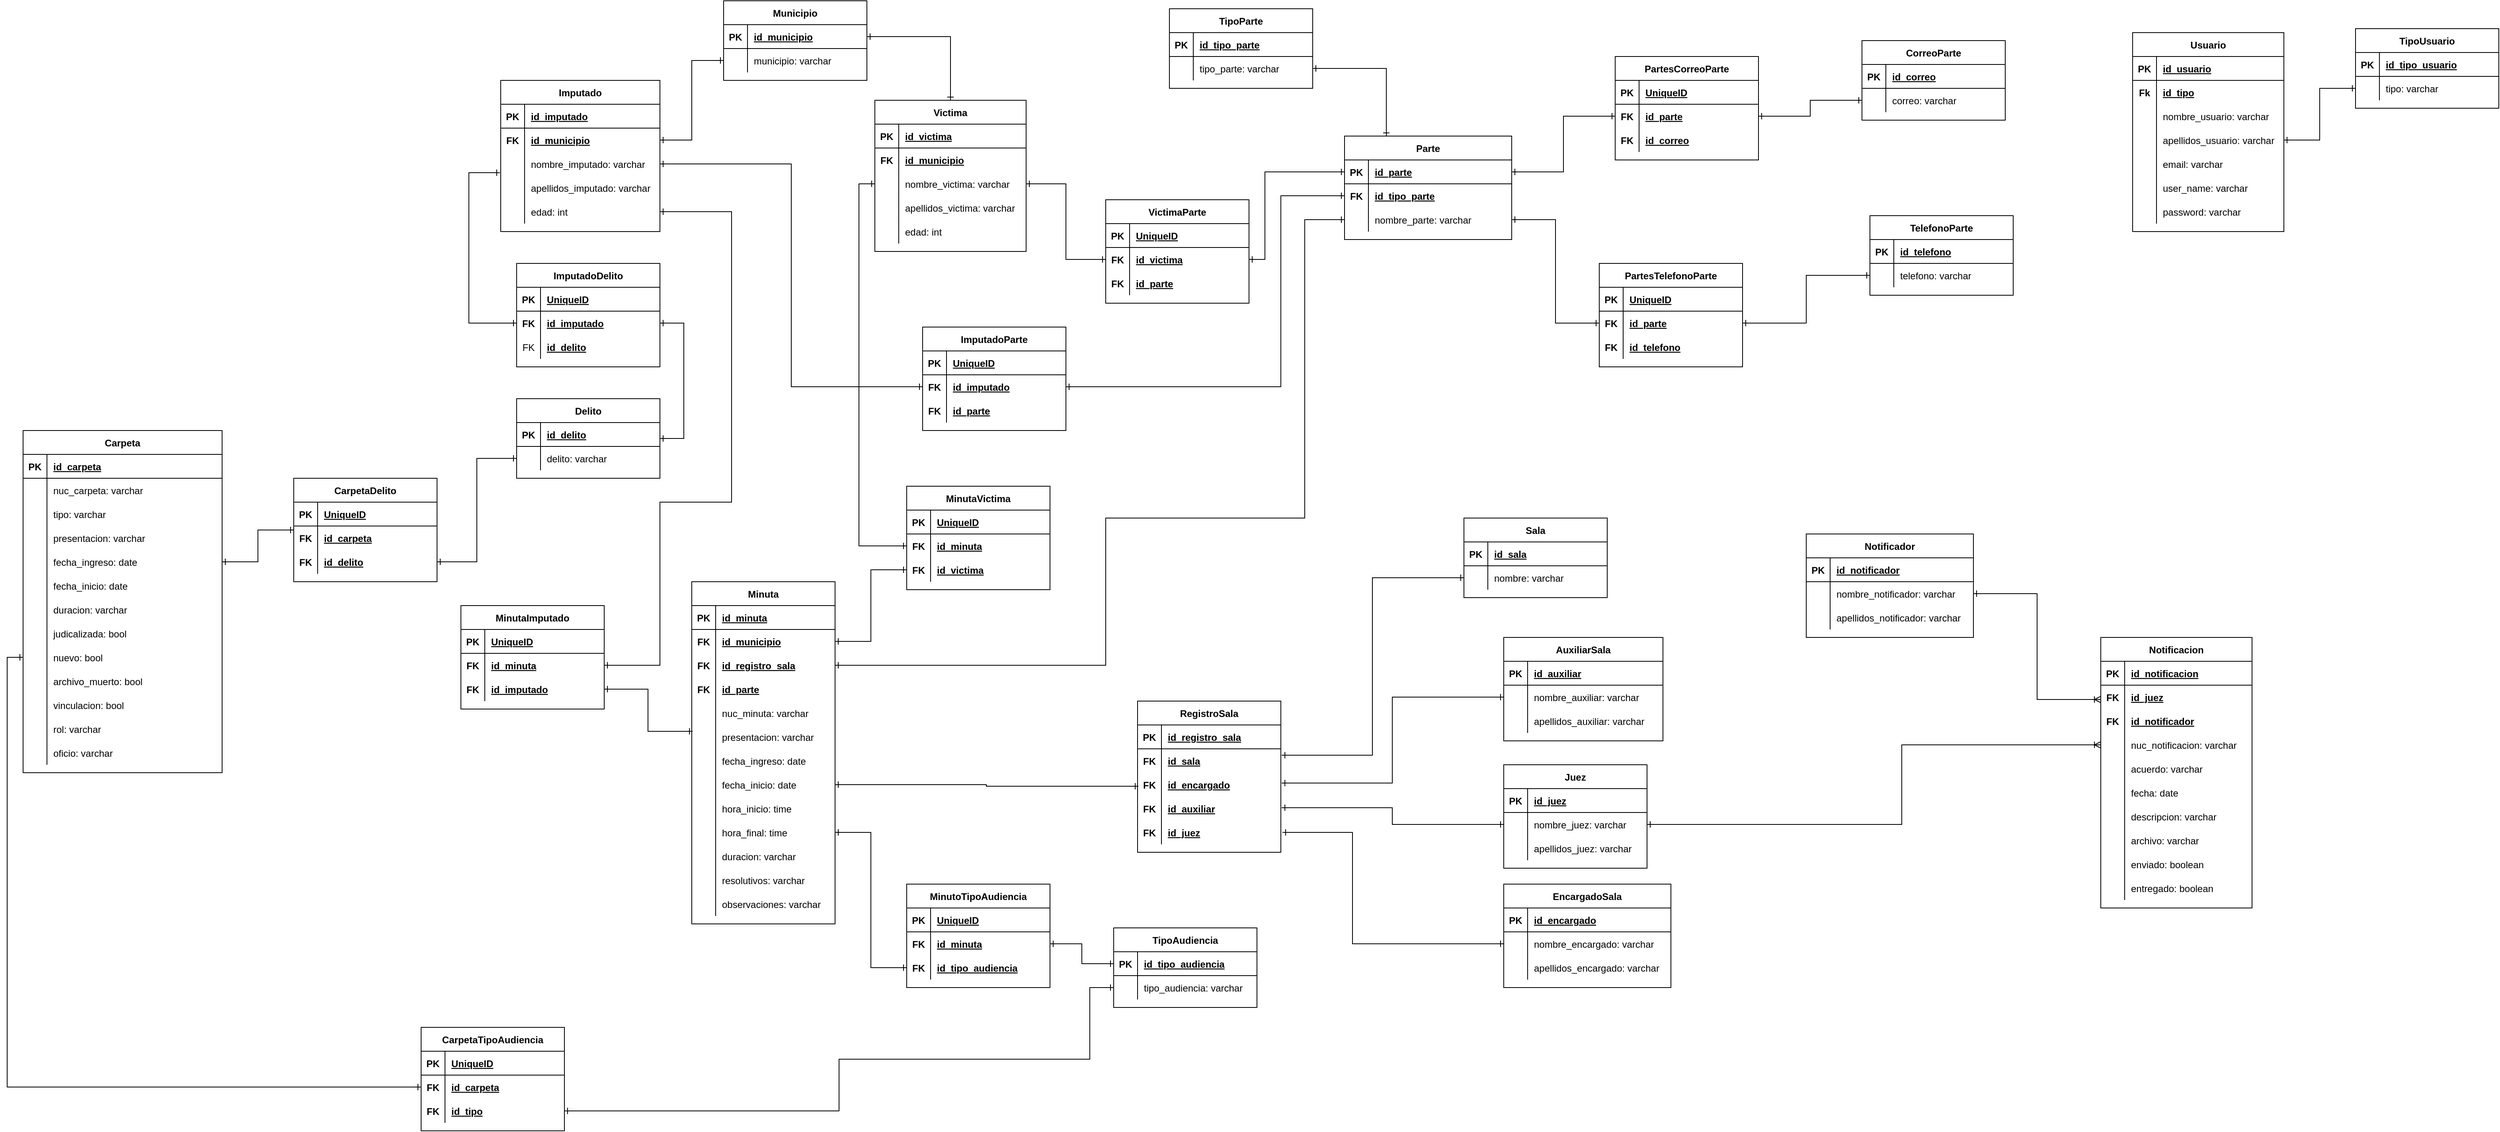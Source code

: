 <mxfile version="15.0.4" type="device"><diagram id="R2lEEEUBdFMjLlhIrx00" name="Page-1"><mxGraphModel dx="1045" dy="525" grid="1" gridSize="10" guides="1" tooltips="1" connect="1" arrows="1" fold="1" page="1" pageScale="1" pageWidth="1100" pageHeight="850" math="0" shadow="0" extFonts="Permanent Marker^https://fonts.googleapis.com/css?family=Permanent+Marker"><root><mxCell id="0"/><mxCell id="1" parent="0"/><mxCell id="C-vyLk0tnHw3VtMMgP7b-23" value="Carpeta" style="shape=table;startSize=30;container=1;collapsible=1;childLayout=tableLayout;fixedRows=1;rowLines=0;fontStyle=1;align=center;resizeLast=1;" parent="1" vertex="1"><mxGeometry x="80" y="550" width="250" height="430" as="geometry"/></mxCell><mxCell id="C-vyLk0tnHw3VtMMgP7b-24" value="" style="shape=partialRectangle;collapsible=0;dropTarget=0;pointerEvents=0;fillColor=none;points=[[0,0.5],[1,0.5]];portConstraint=eastwest;top=0;left=0;right=0;bottom=1;" parent="C-vyLk0tnHw3VtMMgP7b-23" vertex="1"><mxGeometry y="30" width="250" height="30" as="geometry"/></mxCell><mxCell id="C-vyLk0tnHw3VtMMgP7b-25" value="PK" style="shape=partialRectangle;overflow=hidden;connectable=0;fillColor=none;top=0;left=0;bottom=0;right=0;fontStyle=1;" parent="C-vyLk0tnHw3VtMMgP7b-24" vertex="1"><mxGeometry width="30" height="30" as="geometry"/></mxCell><mxCell id="C-vyLk0tnHw3VtMMgP7b-26" value="id_carpeta" style="shape=partialRectangle;overflow=hidden;connectable=0;fillColor=none;top=0;left=0;bottom=0;right=0;align=left;spacingLeft=6;fontStyle=5;" parent="C-vyLk0tnHw3VtMMgP7b-24" vertex="1"><mxGeometry x="30" width="220" height="30" as="geometry"/></mxCell><mxCell id="C-vyLk0tnHw3VtMMgP7b-27" value="" style="shape=partialRectangle;collapsible=0;dropTarget=0;pointerEvents=0;fillColor=none;points=[[0,0.5],[1,0.5]];portConstraint=eastwest;top=0;left=0;right=0;bottom=0;" parent="C-vyLk0tnHw3VtMMgP7b-23" vertex="1"><mxGeometry y="60" width="250" height="30" as="geometry"/></mxCell><mxCell id="C-vyLk0tnHw3VtMMgP7b-28" value="" style="shape=partialRectangle;overflow=hidden;connectable=0;fillColor=none;top=0;left=0;bottom=0;right=0;" parent="C-vyLk0tnHw3VtMMgP7b-27" vertex="1"><mxGeometry width="30" height="30" as="geometry"/></mxCell><mxCell id="C-vyLk0tnHw3VtMMgP7b-29" value="nuc_carpeta: varchar" style="shape=partialRectangle;overflow=hidden;connectable=0;fillColor=none;top=0;left=0;bottom=0;right=0;align=left;spacingLeft=6;" parent="C-vyLk0tnHw3VtMMgP7b-27" vertex="1"><mxGeometry x="30" width="220" height="30" as="geometry"/></mxCell><mxCell id="TRoGReJpbg50rv9GvI8F-1" value="" style="shape=partialRectangle;collapsible=0;dropTarget=0;pointerEvents=0;fillColor=none;points=[[0,0.5],[1,0.5]];portConstraint=eastwest;top=0;left=0;right=0;bottom=0;" parent="C-vyLk0tnHw3VtMMgP7b-23" vertex="1"><mxGeometry y="90" width="250" height="30" as="geometry"/></mxCell><mxCell id="TRoGReJpbg50rv9GvI8F-2" value="" style="shape=partialRectangle;overflow=hidden;connectable=0;fillColor=none;top=0;left=0;bottom=0;right=0;" parent="TRoGReJpbg50rv9GvI8F-1" vertex="1"><mxGeometry width="30" height="30" as="geometry"/></mxCell><mxCell id="TRoGReJpbg50rv9GvI8F-3" value="tipo: varchar" style="shape=partialRectangle;overflow=hidden;connectable=0;fillColor=none;top=0;left=0;bottom=0;right=0;align=left;spacingLeft=6;" parent="TRoGReJpbg50rv9GvI8F-1" vertex="1"><mxGeometry x="30" width="220" height="30" as="geometry"/></mxCell><mxCell id="TRoGReJpbg50rv9GvI8F-4" value="" style="shape=partialRectangle;collapsible=0;dropTarget=0;pointerEvents=0;fillColor=none;points=[[0,0.5],[1,0.5]];portConstraint=eastwest;top=0;left=0;right=0;bottom=0;" parent="C-vyLk0tnHw3VtMMgP7b-23" vertex="1"><mxGeometry y="120" width="250" height="30" as="geometry"/></mxCell><mxCell id="TRoGReJpbg50rv9GvI8F-5" value="" style="shape=partialRectangle;overflow=hidden;connectable=0;fillColor=none;top=0;left=0;bottom=0;right=0;" parent="TRoGReJpbg50rv9GvI8F-4" vertex="1"><mxGeometry width="30" height="30" as="geometry"/></mxCell><mxCell id="TRoGReJpbg50rv9GvI8F-6" value="presentacion: varchar" style="shape=partialRectangle;overflow=hidden;connectable=0;fillColor=none;top=0;left=0;bottom=0;right=0;align=left;spacingLeft=6;" parent="TRoGReJpbg50rv9GvI8F-4" vertex="1"><mxGeometry x="30" width="220" height="30" as="geometry"/></mxCell><mxCell id="TRoGReJpbg50rv9GvI8F-10" value="" style="shape=partialRectangle;collapsible=0;dropTarget=0;pointerEvents=0;fillColor=none;points=[[0,0.5],[1,0.5]];portConstraint=eastwest;top=0;left=0;right=0;bottom=0;" parent="C-vyLk0tnHw3VtMMgP7b-23" vertex="1"><mxGeometry y="150" width="250" height="30" as="geometry"/></mxCell><mxCell id="TRoGReJpbg50rv9GvI8F-11" value="" style="shape=partialRectangle;overflow=hidden;connectable=0;fillColor=none;top=0;left=0;bottom=0;right=0;" parent="TRoGReJpbg50rv9GvI8F-10" vertex="1"><mxGeometry width="30" height="30" as="geometry"/></mxCell><mxCell id="TRoGReJpbg50rv9GvI8F-12" value="fecha_ingreso: date" style="shape=partialRectangle;overflow=hidden;connectable=0;fillColor=none;top=0;left=0;bottom=0;right=0;align=left;spacingLeft=6;" parent="TRoGReJpbg50rv9GvI8F-10" vertex="1"><mxGeometry x="30" width="220" height="30" as="geometry"/></mxCell><mxCell id="TRoGReJpbg50rv9GvI8F-13" value="" style="shape=partialRectangle;collapsible=0;dropTarget=0;pointerEvents=0;fillColor=none;points=[[0,0.5],[1,0.5]];portConstraint=eastwest;top=0;left=0;right=0;bottom=0;" parent="C-vyLk0tnHw3VtMMgP7b-23" vertex="1"><mxGeometry y="180" width="250" height="30" as="geometry"/></mxCell><mxCell id="TRoGReJpbg50rv9GvI8F-14" value="" style="shape=partialRectangle;overflow=hidden;connectable=0;fillColor=none;top=0;left=0;bottom=0;right=0;" parent="TRoGReJpbg50rv9GvI8F-13" vertex="1"><mxGeometry width="30" height="30" as="geometry"/></mxCell><mxCell id="TRoGReJpbg50rv9GvI8F-15" value="fecha_inicio: date" style="shape=partialRectangle;overflow=hidden;connectable=0;fillColor=none;top=0;left=0;bottom=0;right=0;align=left;spacingLeft=6;" parent="TRoGReJpbg50rv9GvI8F-13" vertex="1"><mxGeometry x="30" width="220" height="30" as="geometry"/></mxCell><mxCell id="TRoGReJpbg50rv9GvI8F-16" value="" style="shape=partialRectangle;collapsible=0;dropTarget=0;pointerEvents=0;fillColor=none;points=[[0,0.5],[1,0.5]];portConstraint=eastwest;top=0;left=0;right=0;bottom=0;" parent="C-vyLk0tnHw3VtMMgP7b-23" vertex="1"><mxGeometry y="210" width="250" height="30" as="geometry"/></mxCell><mxCell id="TRoGReJpbg50rv9GvI8F-17" value="" style="shape=partialRectangle;overflow=hidden;connectable=0;fillColor=none;top=0;left=0;bottom=0;right=0;" parent="TRoGReJpbg50rv9GvI8F-16" vertex="1"><mxGeometry width="30" height="30" as="geometry"/></mxCell><mxCell id="TRoGReJpbg50rv9GvI8F-18" value="duracion: varchar" style="shape=partialRectangle;overflow=hidden;connectable=0;fillColor=none;top=0;left=0;bottom=0;right=0;align=left;spacingLeft=6;" parent="TRoGReJpbg50rv9GvI8F-16" vertex="1"><mxGeometry x="30" width="220" height="30" as="geometry"/></mxCell><mxCell id="TRoGReJpbg50rv9GvI8F-19" value="" style="shape=partialRectangle;collapsible=0;dropTarget=0;pointerEvents=0;fillColor=none;points=[[0,0.5],[1,0.5]];portConstraint=eastwest;top=0;left=0;right=0;bottom=0;" parent="C-vyLk0tnHw3VtMMgP7b-23" vertex="1"><mxGeometry y="240" width="250" height="30" as="geometry"/></mxCell><mxCell id="TRoGReJpbg50rv9GvI8F-20" value="" style="shape=partialRectangle;overflow=hidden;connectable=0;fillColor=none;top=0;left=0;bottom=0;right=0;" parent="TRoGReJpbg50rv9GvI8F-19" vertex="1"><mxGeometry width="30" height="30" as="geometry"/></mxCell><mxCell id="TRoGReJpbg50rv9GvI8F-21" value="judicalizada: bool" style="shape=partialRectangle;overflow=hidden;connectable=0;fillColor=none;top=0;left=0;bottom=0;right=0;align=left;spacingLeft=6;" parent="TRoGReJpbg50rv9GvI8F-19" vertex="1"><mxGeometry x="30" width="220" height="30" as="geometry"/></mxCell><mxCell id="TRoGReJpbg50rv9GvI8F-22" value="" style="shape=partialRectangle;collapsible=0;dropTarget=0;pointerEvents=0;fillColor=none;points=[[0,0.5],[1,0.5]];portConstraint=eastwest;top=0;left=0;right=0;bottom=0;" parent="C-vyLk0tnHw3VtMMgP7b-23" vertex="1"><mxGeometry y="270" width="250" height="30" as="geometry"/></mxCell><mxCell id="TRoGReJpbg50rv9GvI8F-23" value="" style="shape=partialRectangle;overflow=hidden;connectable=0;fillColor=none;top=0;left=0;bottom=0;right=0;" parent="TRoGReJpbg50rv9GvI8F-22" vertex="1"><mxGeometry width="30" height="30" as="geometry"/></mxCell><mxCell id="TRoGReJpbg50rv9GvI8F-24" value="nuevo: bool" style="shape=partialRectangle;overflow=hidden;connectable=0;fillColor=none;top=0;left=0;bottom=0;right=0;align=left;spacingLeft=6;" parent="TRoGReJpbg50rv9GvI8F-22" vertex="1"><mxGeometry x="30" width="220" height="30" as="geometry"/></mxCell><mxCell id="TRoGReJpbg50rv9GvI8F-25" value="" style="shape=partialRectangle;collapsible=0;dropTarget=0;pointerEvents=0;fillColor=none;points=[[0,0.5],[1,0.5]];portConstraint=eastwest;top=0;left=0;right=0;bottom=0;" parent="C-vyLk0tnHw3VtMMgP7b-23" vertex="1"><mxGeometry y="300" width="250" height="30" as="geometry"/></mxCell><mxCell id="TRoGReJpbg50rv9GvI8F-26" value="" style="shape=partialRectangle;overflow=hidden;connectable=0;fillColor=none;top=0;left=0;bottom=0;right=0;" parent="TRoGReJpbg50rv9GvI8F-25" vertex="1"><mxGeometry width="30" height="30" as="geometry"/></mxCell><mxCell id="TRoGReJpbg50rv9GvI8F-27" value="archivo_muerto: bool" style="shape=partialRectangle;overflow=hidden;connectable=0;fillColor=none;top=0;left=0;bottom=0;right=0;align=left;spacingLeft=6;" parent="TRoGReJpbg50rv9GvI8F-25" vertex="1"><mxGeometry x="30" width="220" height="30" as="geometry"/></mxCell><mxCell id="TRoGReJpbg50rv9GvI8F-28" value="" style="shape=partialRectangle;collapsible=0;dropTarget=0;pointerEvents=0;fillColor=none;points=[[0,0.5],[1,0.5]];portConstraint=eastwest;top=0;left=0;right=0;bottom=0;" parent="C-vyLk0tnHw3VtMMgP7b-23" vertex="1"><mxGeometry y="330" width="250" height="30" as="geometry"/></mxCell><mxCell id="TRoGReJpbg50rv9GvI8F-29" value="" style="shape=partialRectangle;overflow=hidden;connectable=0;fillColor=none;top=0;left=0;bottom=0;right=0;" parent="TRoGReJpbg50rv9GvI8F-28" vertex="1"><mxGeometry width="30" height="30" as="geometry"/></mxCell><mxCell id="TRoGReJpbg50rv9GvI8F-30" value="vinculacion: bool" style="shape=partialRectangle;overflow=hidden;connectable=0;fillColor=none;top=0;left=0;bottom=0;right=0;align=left;spacingLeft=6;" parent="TRoGReJpbg50rv9GvI8F-28" vertex="1"><mxGeometry x="30" width="220" height="30" as="geometry"/></mxCell><mxCell id="mvSumAdDHtvwRENXs9yG-1" value="" style="shape=partialRectangle;collapsible=0;dropTarget=0;pointerEvents=0;fillColor=none;points=[[0,0.5],[1,0.5]];portConstraint=eastwest;top=0;left=0;right=0;bottom=0;" parent="C-vyLk0tnHw3VtMMgP7b-23" vertex="1"><mxGeometry y="360" width="250" height="30" as="geometry"/></mxCell><mxCell id="mvSumAdDHtvwRENXs9yG-2" value="" style="shape=partialRectangle;overflow=hidden;connectable=0;fillColor=none;top=0;left=0;bottom=0;right=0;" parent="mvSumAdDHtvwRENXs9yG-1" vertex="1"><mxGeometry width="30" height="30" as="geometry"/></mxCell><mxCell id="mvSumAdDHtvwRENXs9yG-3" value="rol: varchar" style="shape=partialRectangle;overflow=hidden;connectable=0;fillColor=none;top=0;left=0;bottom=0;right=0;align=left;spacingLeft=6;" parent="mvSumAdDHtvwRENXs9yG-1" vertex="1"><mxGeometry x="30" width="220" height="30" as="geometry"/></mxCell><mxCell id="mvSumAdDHtvwRENXs9yG-4" value="" style="shape=partialRectangle;collapsible=0;dropTarget=0;pointerEvents=0;fillColor=none;points=[[0,0.5],[1,0.5]];portConstraint=eastwest;top=0;left=0;right=0;bottom=0;" parent="C-vyLk0tnHw3VtMMgP7b-23" vertex="1"><mxGeometry y="390" width="250" height="30" as="geometry"/></mxCell><mxCell id="mvSumAdDHtvwRENXs9yG-5" value="" style="shape=partialRectangle;overflow=hidden;connectable=0;fillColor=none;top=0;left=0;bottom=0;right=0;" parent="mvSumAdDHtvwRENXs9yG-4" vertex="1"><mxGeometry width="30" height="30" as="geometry"/></mxCell><mxCell id="mvSumAdDHtvwRENXs9yG-6" value="oficio: varchar" style="shape=partialRectangle;overflow=hidden;connectable=0;fillColor=none;top=0;left=0;bottom=0;right=0;align=left;spacingLeft=6;" parent="mvSumAdDHtvwRENXs9yG-4" vertex="1"><mxGeometry x="30" width="220" height="30" as="geometry"/></mxCell><mxCell id="TRoGReJpbg50rv9GvI8F-35" value="Imputado" style="shape=table;startSize=30;container=1;collapsible=1;childLayout=tableLayout;fixedRows=1;rowLines=0;fontStyle=1;align=center;resizeLast=1;" parent="1" vertex="1"><mxGeometry x="680" y="110" width="200" height="190" as="geometry"><mxRectangle x="700" y="110" width="90" height="30" as="alternateBounds"/></mxGeometry></mxCell><mxCell id="TRoGReJpbg50rv9GvI8F-36" value="" style="shape=partialRectangle;collapsible=0;dropTarget=0;pointerEvents=0;fillColor=none;top=0;left=0;bottom=1;right=0;points=[[0,0.5],[1,0.5]];portConstraint=eastwest;" parent="TRoGReJpbg50rv9GvI8F-35" vertex="1"><mxGeometry y="30" width="200" height="30" as="geometry"/></mxCell><mxCell id="TRoGReJpbg50rv9GvI8F-37" value="PK" style="shape=partialRectangle;connectable=0;fillColor=none;top=0;left=0;bottom=0;right=0;fontStyle=1;overflow=hidden;" parent="TRoGReJpbg50rv9GvI8F-36" vertex="1"><mxGeometry width="30" height="30" as="geometry"/></mxCell><mxCell id="TRoGReJpbg50rv9GvI8F-38" value="id_imputado" style="shape=partialRectangle;connectable=0;fillColor=none;top=0;left=0;bottom=0;right=0;align=left;spacingLeft=6;fontStyle=5;overflow=hidden;" parent="TRoGReJpbg50rv9GvI8F-36" vertex="1"><mxGeometry x="30" width="170" height="30" as="geometry"/></mxCell><mxCell id="TRoGReJpbg50rv9GvI8F-48" value="" style="shape=partialRectangle;collapsible=0;dropTarget=0;pointerEvents=0;fillColor=none;top=0;left=0;bottom=0;right=0;points=[[0,0.5],[1,0.5]];portConstraint=eastwest;" parent="TRoGReJpbg50rv9GvI8F-35" vertex="1"><mxGeometry y="60" width="200" height="30" as="geometry"/></mxCell><mxCell id="TRoGReJpbg50rv9GvI8F-49" value="FK" style="shape=partialRectangle;connectable=0;fillColor=none;top=0;left=0;bottom=0;right=0;editable=1;overflow=hidden;fontStyle=1" parent="TRoGReJpbg50rv9GvI8F-48" vertex="1"><mxGeometry width="30" height="30" as="geometry"/></mxCell><mxCell id="TRoGReJpbg50rv9GvI8F-50" value="id_municipio" style="shape=partialRectangle;connectable=0;fillColor=none;top=0;left=0;bottom=0;right=0;align=left;spacingLeft=6;overflow=hidden;fontStyle=5" parent="TRoGReJpbg50rv9GvI8F-48" vertex="1"><mxGeometry x="30" width="170" height="30" as="geometry"/></mxCell><mxCell id="TRoGReJpbg50rv9GvI8F-39" value="" style="shape=partialRectangle;collapsible=0;dropTarget=0;pointerEvents=0;fillColor=none;top=0;left=0;bottom=0;right=0;points=[[0,0.5],[1,0.5]];portConstraint=eastwest;" parent="TRoGReJpbg50rv9GvI8F-35" vertex="1"><mxGeometry y="90" width="200" height="30" as="geometry"/></mxCell><mxCell id="TRoGReJpbg50rv9GvI8F-40" value="" style="shape=partialRectangle;connectable=0;fillColor=none;top=0;left=0;bottom=0;right=0;editable=1;overflow=hidden;" parent="TRoGReJpbg50rv9GvI8F-39" vertex="1"><mxGeometry width="30" height="30" as="geometry"/></mxCell><mxCell id="TRoGReJpbg50rv9GvI8F-41" value="nombre_imputado: varchar" style="shape=partialRectangle;connectable=0;fillColor=none;top=0;left=0;bottom=0;right=0;align=left;spacingLeft=6;overflow=hidden;" parent="TRoGReJpbg50rv9GvI8F-39" vertex="1"><mxGeometry x="30" width="170" height="30" as="geometry"/></mxCell><mxCell id="TRoGReJpbg50rv9GvI8F-42" value="" style="shape=partialRectangle;collapsible=0;dropTarget=0;pointerEvents=0;fillColor=none;top=0;left=0;bottom=0;right=0;points=[[0,0.5],[1,0.5]];portConstraint=eastwest;" parent="TRoGReJpbg50rv9GvI8F-35" vertex="1"><mxGeometry y="120" width="200" height="30" as="geometry"/></mxCell><mxCell id="TRoGReJpbg50rv9GvI8F-43" value="" style="shape=partialRectangle;connectable=0;fillColor=none;top=0;left=0;bottom=0;right=0;editable=1;overflow=hidden;" parent="TRoGReJpbg50rv9GvI8F-42" vertex="1"><mxGeometry width="30" height="30" as="geometry"/></mxCell><mxCell id="TRoGReJpbg50rv9GvI8F-44" value="apellidos_imputado: varchar" style="shape=partialRectangle;connectable=0;fillColor=none;top=0;left=0;bottom=0;right=0;align=left;spacingLeft=6;overflow=hidden;" parent="TRoGReJpbg50rv9GvI8F-42" vertex="1"><mxGeometry x="30" width="170" height="30" as="geometry"/></mxCell><mxCell id="TRoGReJpbg50rv9GvI8F-45" value="" style="shape=partialRectangle;collapsible=0;dropTarget=0;pointerEvents=0;fillColor=none;top=0;left=0;bottom=0;right=0;points=[[0,0.5],[1,0.5]];portConstraint=eastwest;" parent="TRoGReJpbg50rv9GvI8F-35" vertex="1"><mxGeometry y="150" width="200" height="30" as="geometry"/></mxCell><mxCell id="TRoGReJpbg50rv9GvI8F-46" value="" style="shape=partialRectangle;connectable=0;fillColor=none;top=0;left=0;bottom=0;right=0;editable=1;overflow=hidden;" parent="TRoGReJpbg50rv9GvI8F-45" vertex="1"><mxGeometry width="30" height="30" as="geometry"/></mxCell><mxCell id="TRoGReJpbg50rv9GvI8F-47" value="edad: int" style="shape=partialRectangle;connectable=0;fillColor=none;top=0;left=0;bottom=0;right=0;align=left;spacingLeft=6;overflow=hidden;" parent="TRoGReJpbg50rv9GvI8F-45" vertex="1"><mxGeometry x="30" width="170" height="30" as="geometry"/></mxCell><mxCell id="TRoGReJpbg50rv9GvI8F-51" value="Municipio" style="shape=table;startSize=30;container=1;collapsible=1;childLayout=tableLayout;fixedRows=1;rowLines=0;fontStyle=1;align=center;resizeLast=1;" parent="1" vertex="1"><mxGeometry x="960" y="10" width="180" height="100" as="geometry"><mxRectangle x="960" y="10" width="90" height="30" as="alternateBounds"/></mxGeometry></mxCell><mxCell id="TRoGReJpbg50rv9GvI8F-52" value="" style="shape=partialRectangle;collapsible=0;dropTarget=0;pointerEvents=0;fillColor=none;top=0;left=0;bottom=1;right=0;points=[[0,0.5],[1,0.5]];portConstraint=eastwest;" parent="TRoGReJpbg50rv9GvI8F-51" vertex="1"><mxGeometry y="30" width="180" height="30" as="geometry"/></mxCell><mxCell id="TRoGReJpbg50rv9GvI8F-53" value="PK" style="shape=partialRectangle;connectable=0;fillColor=none;top=0;left=0;bottom=0;right=0;fontStyle=1;overflow=hidden;" parent="TRoGReJpbg50rv9GvI8F-52" vertex="1"><mxGeometry width="30" height="30" as="geometry"/></mxCell><mxCell id="TRoGReJpbg50rv9GvI8F-54" value="id_municipio" style="shape=partialRectangle;connectable=0;fillColor=none;top=0;left=0;bottom=0;right=0;align=left;spacingLeft=6;fontStyle=5;overflow=hidden;" parent="TRoGReJpbg50rv9GvI8F-52" vertex="1"><mxGeometry x="30" width="150" height="30" as="geometry"/></mxCell><mxCell id="TRoGReJpbg50rv9GvI8F-55" value="" style="shape=partialRectangle;collapsible=0;dropTarget=0;pointerEvents=0;fillColor=none;top=0;left=0;bottom=0;right=0;points=[[0,0.5],[1,0.5]];portConstraint=eastwest;" parent="TRoGReJpbg50rv9GvI8F-51" vertex="1"><mxGeometry y="60" width="180" height="30" as="geometry"/></mxCell><mxCell id="TRoGReJpbg50rv9GvI8F-56" value="" style="shape=partialRectangle;connectable=0;fillColor=none;top=0;left=0;bottom=0;right=0;editable=1;overflow=hidden;" parent="TRoGReJpbg50rv9GvI8F-55" vertex="1"><mxGeometry width="30" height="30" as="geometry"/></mxCell><mxCell id="TRoGReJpbg50rv9GvI8F-57" value="municipio: varchar" style="shape=partialRectangle;connectable=0;fillColor=none;top=0;left=0;bottom=0;right=0;align=left;spacingLeft=6;overflow=hidden;" parent="TRoGReJpbg50rv9GvI8F-55" vertex="1"><mxGeometry x="30" width="150" height="30" as="geometry"/></mxCell><mxCell id="TRoGReJpbg50rv9GvI8F-251" style="edgeStyle=orthogonalEdgeStyle;rounded=0;orthogonalLoop=1;jettySize=auto;html=1;entryX=1;entryY=0.5;entryDx=0;entryDy=0;startArrow=ERone;startFill=0;endArrow=ERone;endFill=0;" parent="1" source="TRoGReJpbg50rv9GvI8F-64" target="TRoGReJpbg50rv9GvI8F-52" edge="1"><mxGeometry relative="1" as="geometry"/></mxCell><mxCell id="TRoGReJpbg50rv9GvI8F-64" value="Victima" style="shape=table;startSize=30;container=1;collapsible=1;childLayout=tableLayout;fixedRows=1;rowLines=0;fontStyle=1;align=center;resizeLast=1;" parent="1" vertex="1"><mxGeometry x="1150" y="135" width="190" height="190" as="geometry"><mxRectangle x="1160" y="135" width="70" height="30" as="alternateBounds"/></mxGeometry></mxCell><mxCell id="TRoGReJpbg50rv9GvI8F-65" value="" style="shape=partialRectangle;collapsible=0;dropTarget=0;pointerEvents=0;fillColor=none;top=0;left=0;bottom=1;right=0;points=[[0,0.5],[1,0.5]];portConstraint=eastwest;" parent="TRoGReJpbg50rv9GvI8F-64" vertex="1"><mxGeometry y="30" width="190" height="30" as="geometry"/></mxCell><mxCell id="TRoGReJpbg50rv9GvI8F-66" value="PK" style="shape=partialRectangle;connectable=0;fillColor=none;top=0;left=0;bottom=0;right=0;fontStyle=1;overflow=hidden;" parent="TRoGReJpbg50rv9GvI8F-65" vertex="1"><mxGeometry width="30" height="30" as="geometry"/></mxCell><mxCell id="TRoGReJpbg50rv9GvI8F-67" value="id_victima" style="shape=partialRectangle;connectable=0;fillColor=none;top=0;left=0;bottom=0;right=0;align=left;spacingLeft=6;fontStyle=5;overflow=hidden;" parent="TRoGReJpbg50rv9GvI8F-65" vertex="1"><mxGeometry x="30" width="160" height="30" as="geometry"/></mxCell><mxCell id="TRoGReJpbg50rv9GvI8F-68" value="" style="shape=partialRectangle;collapsible=0;dropTarget=0;pointerEvents=0;fillColor=none;top=0;left=0;bottom=0;right=0;points=[[0,0.5],[1,0.5]];portConstraint=eastwest;" parent="TRoGReJpbg50rv9GvI8F-64" vertex="1"><mxGeometry y="60" width="190" height="30" as="geometry"/></mxCell><mxCell id="TRoGReJpbg50rv9GvI8F-69" value="FK" style="shape=partialRectangle;connectable=0;fillColor=none;top=0;left=0;bottom=0;right=0;editable=1;overflow=hidden;fontStyle=1" parent="TRoGReJpbg50rv9GvI8F-68" vertex="1"><mxGeometry width="30" height="30" as="geometry"/></mxCell><mxCell id="TRoGReJpbg50rv9GvI8F-70" value="id_municipio" style="shape=partialRectangle;connectable=0;fillColor=none;top=0;left=0;bottom=0;right=0;align=left;spacingLeft=6;overflow=hidden;fontStyle=5" parent="TRoGReJpbg50rv9GvI8F-68" vertex="1"><mxGeometry x="30" width="160" height="30" as="geometry"/></mxCell><mxCell id="TRoGReJpbg50rv9GvI8F-77" value="" style="shape=partialRectangle;collapsible=0;dropTarget=0;pointerEvents=0;fillColor=none;top=0;left=0;bottom=0;right=0;points=[[0,0.5],[1,0.5]];portConstraint=eastwest;" parent="TRoGReJpbg50rv9GvI8F-64" vertex="1"><mxGeometry y="90" width="190" height="30" as="geometry"/></mxCell><mxCell id="TRoGReJpbg50rv9GvI8F-78" value="" style="shape=partialRectangle;connectable=0;fillColor=none;top=0;left=0;bottom=0;right=0;editable=1;overflow=hidden;" parent="TRoGReJpbg50rv9GvI8F-77" vertex="1"><mxGeometry width="30" height="30" as="geometry"/></mxCell><mxCell id="TRoGReJpbg50rv9GvI8F-79" value="nombre_victima: varchar" style="shape=partialRectangle;connectable=0;fillColor=none;top=0;left=0;bottom=0;right=0;align=left;spacingLeft=6;overflow=hidden;" parent="TRoGReJpbg50rv9GvI8F-77" vertex="1"><mxGeometry x="30" width="160" height="30" as="geometry"/></mxCell><mxCell id="TRoGReJpbg50rv9GvI8F-71" value="" style="shape=partialRectangle;collapsible=0;dropTarget=0;pointerEvents=0;fillColor=none;top=0;left=0;bottom=0;right=0;points=[[0,0.5],[1,0.5]];portConstraint=eastwest;" parent="TRoGReJpbg50rv9GvI8F-64" vertex="1"><mxGeometry y="120" width="190" height="30" as="geometry"/></mxCell><mxCell id="TRoGReJpbg50rv9GvI8F-72" value="" style="shape=partialRectangle;connectable=0;fillColor=none;top=0;left=0;bottom=0;right=0;editable=1;overflow=hidden;" parent="TRoGReJpbg50rv9GvI8F-71" vertex="1"><mxGeometry width="30" height="30" as="geometry"/></mxCell><mxCell id="TRoGReJpbg50rv9GvI8F-73" value="apellidos_victima: varchar" style="shape=partialRectangle;connectable=0;fillColor=none;top=0;left=0;bottom=0;right=0;align=left;spacingLeft=6;overflow=hidden;" parent="TRoGReJpbg50rv9GvI8F-71" vertex="1"><mxGeometry x="30" width="160" height="30" as="geometry"/></mxCell><mxCell id="TRoGReJpbg50rv9GvI8F-74" value="" style="shape=partialRectangle;collapsible=0;dropTarget=0;pointerEvents=0;fillColor=none;top=0;left=0;bottom=0;right=0;points=[[0,0.5],[1,0.5]];portConstraint=eastwest;" parent="TRoGReJpbg50rv9GvI8F-64" vertex="1"><mxGeometry y="150" width="190" height="30" as="geometry"/></mxCell><mxCell id="TRoGReJpbg50rv9GvI8F-75" value="" style="shape=partialRectangle;connectable=0;fillColor=none;top=0;left=0;bottom=0;right=0;editable=1;overflow=hidden;" parent="TRoGReJpbg50rv9GvI8F-74" vertex="1"><mxGeometry width="30" height="30" as="geometry"/></mxCell><mxCell id="TRoGReJpbg50rv9GvI8F-76" value="edad: int" style="shape=partialRectangle;connectable=0;fillColor=none;top=0;left=0;bottom=0;right=0;align=left;spacingLeft=6;overflow=hidden;" parent="TRoGReJpbg50rv9GvI8F-74" vertex="1"><mxGeometry x="30" width="160" height="30" as="geometry"/></mxCell><mxCell id="TRoGReJpbg50rv9GvI8F-93" value="Juez" style="shape=table;startSize=30;container=1;collapsible=1;childLayout=tableLayout;fixedRows=1;rowLines=0;fontStyle=1;align=center;resizeLast=1;" parent="1" vertex="1"><mxGeometry x="1940" y="970" width="180" height="130" as="geometry"><mxRectangle x="2210" y="930" width="60" height="30" as="alternateBounds"/></mxGeometry></mxCell><mxCell id="TRoGReJpbg50rv9GvI8F-94" value="" style="shape=partialRectangle;collapsible=0;dropTarget=0;pointerEvents=0;fillColor=none;top=0;left=0;bottom=1;right=0;points=[[0,0.5],[1,0.5]];portConstraint=eastwest;" parent="TRoGReJpbg50rv9GvI8F-93" vertex="1"><mxGeometry y="30" width="180" height="30" as="geometry"/></mxCell><mxCell id="TRoGReJpbg50rv9GvI8F-95" value="PK" style="shape=partialRectangle;connectable=0;fillColor=none;top=0;left=0;bottom=0;right=0;fontStyle=1;overflow=hidden;" parent="TRoGReJpbg50rv9GvI8F-94" vertex="1"><mxGeometry width="30" height="30" as="geometry"/></mxCell><mxCell id="TRoGReJpbg50rv9GvI8F-96" value="id_juez" style="shape=partialRectangle;connectable=0;fillColor=none;top=0;left=0;bottom=0;right=0;align=left;spacingLeft=6;fontStyle=5;overflow=hidden;" parent="TRoGReJpbg50rv9GvI8F-94" vertex="1"><mxGeometry x="30" width="150" height="30" as="geometry"/></mxCell><mxCell id="TRoGReJpbg50rv9GvI8F-97" value="" style="shape=partialRectangle;collapsible=0;dropTarget=0;pointerEvents=0;fillColor=none;top=0;left=0;bottom=0;right=0;points=[[0,0.5],[1,0.5]];portConstraint=eastwest;" parent="TRoGReJpbg50rv9GvI8F-93" vertex="1"><mxGeometry y="60" width="180" height="30" as="geometry"/></mxCell><mxCell id="TRoGReJpbg50rv9GvI8F-98" value="" style="shape=partialRectangle;connectable=0;fillColor=none;top=0;left=0;bottom=0;right=0;editable=1;overflow=hidden;" parent="TRoGReJpbg50rv9GvI8F-97" vertex="1"><mxGeometry width="30" height="30" as="geometry"/></mxCell><mxCell id="TRoGReJpbg50rv9GvI8F-99" value="nombre_juez: varchar" style="shape=partialRectangle;connectable=0;fillColor=none;top=0;left=0;bottom=0;right=0;align=left;spacingLeft=6;overflow=hidden;" parent="TRoGReJpbg50rv9GvI8F-97" vertex="1"><mxGeometry x="30" width="150" height="30" as="geometry"/></mxCell><mxCell id="TRoGReJpbg50rv9GvI8F-100" value="" style="shape=partialRectangle;collapsible=0;dropTarget=0;pointerEvents=0;fillColor=none;top=0;left=0;bottom=0;right=0;points=[[0,0.5],[1,0.5]];portConstraint=eastwest;" parent="TRoGReJpbg50rv9GvI8F-93" vertex="1"><mxGeometry y="90" width="180" height="30" as="geometry"/></mxCell><mxCell id="TRoGReJpbg50rv9GvI8F-101" value="" style="shape=partialRectangle;connectable=0;fillColor=none;top=0;left=0;bottom=0;right=0;editable=1;overflow=hidden;" parent="TRoGReJpbg50rv9GvI8F-100" vertex="1"><mxGeometry width="30" height="30" as="geometry"/></mxCell><mxCell id="TRoGReJpbg50rv9GvI8F-102" value="apellidos_juez: varchar" style="shape=partialRectangle;connectable=0;fillColor=none;top=0;left=0;bottom=0;right=0;align=left;spacingLeft=6;overflow=hidden;" parent="TRoGReJpbg50rv9GvI8F-100" vertex="1"><mxGeometry x="30" width="150" height="30" as="geometry"/></mxCell><mxCell id="TRoGReJpbg50rv9GvI8F-132" value="Sala" style="shape=table;startSize=30;container=1;collapsible=1;childLayout=tableLayout;fixedRows=1;rowLines=0;fontStyle=1;align=center;resizeLast=1;" parent="1" vertex="1"><mxGeometry x="1890" y="660" width="180" height="100" as="geometry"><mxRectangle x="1610" y="830" width="60" height="30" as="alternateBounds"/></mxGeometry></mxCell><mxCell id="TRoGReJpbg50rv9GvI8F-133" value="" style="shape=partialRectangle;collapsible=0;dropTarget=0;pointerEvents=0;fillColor=none;top=0;left=0;bottom=1;right=0;points=[[0,0.5],[1,0.5]];portConstraint=eastwest;" parent="TRoGReJpbg50rv9GvI8F-132" vertex="1"><mxGeometry y="30" width="180" height="30" as="geometry"/></mxCell><mxCell id="TRoGReJpbg50rv9GvI8F-134" value="PK" style="shape=partialRectangle;connectable=0;fillColor=none;top=0;left=0;bottom=0;right=0;fontStyle=1;overflow=hidden;" parent="TRoGReJpbg50rv9GvI8F-133" vertex="1"><mxGeometry width="30" height="30" as="geometry"/></mxCell><mxCell id="TRoGReJpbg50rv9GvI8F-135" value="id_sala" style="shape=partialRectangle;connectable=0;fillColor=none;top=0;left=0;bottom=0;right=0;align=left;spacingLeft=6;fontStyle=5;overflow=hidden;" parent="TRoGReJpbg50rv9GvI8F-133" vertex="1"><mxGeometry x="30" width="150" height="30" as="geometry"/></mxCell><mxCell id="TRoGReJpbg50rv9GvI8F-240" value="" style="shape=partialRectangle;collapsible=0;dropTarget=0;pointerEvents=0;fillColor=none;top=0;left=0;bottom=0;right=0;points=[[0,0.5],[1,0.5]];portConstraint=eastwest;" parent="TRoGReJpbg50rv9GvI8F-132" vertex="1"><mxGeometry y="60" width="180" height="30" as="geometry"/></mxCell><mxCell id="TRoGReJpbg50rv9GvI8F-241" value="" style="shape=partialRectangle;connectable=0;fillColor=none;top=0;left=0;bottom=0;right=0;editable=1;overflow=hidden;" parent="TRoGReJpbg50rv9GvI8F-240" vertex="1"><mxGeometry width="30" height="30" as="geometry"/></mxCell><mxCell id="TRoGReJpbg50rv9GvI8F-242" value="nombre: varchar" style="shape=partialRectangle;connectable=0;fillColor=none;top=0;left=0;bottom=0;right=0;align=left;spacingLeft=6;overflow=hidden;" parent="TRoGReJpbg50rv9GvI8F-240" vertex="1"><mxGeometry x="30" width="150" height="30" as="geometry"/></mxCell><mxCell id="TRoGReJpbg50rv9GvI8F-145" value="EncargadoSala" style="shape=table;startSize=30;container=1;collapsible=1;childLayout=tableLayout;fixedRows=1;rowLines=0;fontStyle=1;align=center;resizeLast=1;" parent="1" vertex="1"><mxGeometry x="1940" y="1120" width="210" height="130" as="geometry"><mxRectangle x="1920" y="1020" width="120" height="30" as="alternateBounds"/></mxGeometry></mxCell><mxCell id="TRoGReJpbg50rv9GvI8F-146" value="" style="shape=partialRectangle;collapsible=0;dropTarget=0;pointerEvents=0;fillColor=none;top=0;left=0;bottom=1;right=0;points=[[0,0.5],[1,0.5]];portConstraint=eastwest;" parent="TRoGReJpbg50rv9GvI8F-145" vertex="1"><mxGeometry y="30" width="210" height="30" as="geometry"/></mxCell><mxCell id="TRoGReJpbg50rv9GvI8F-147" value="PK" style="shape=partialRectangle;connectable=0;fillColor=none;top=0;left=0;bottom=0;right=0;fontStyle=1;overflow=hidden;" parent="TRoGReJpbg50rv9GvI8F-146" vertex="1"><mxGeometry width="30" height="30" as="geometry"/></mxCell><mxCell id="TRoGReJpbg50rv9GvI8F-148" value="id_encargado" style="shape=partialRectangle;connectable=0;fillColor=none;top=0;left=0;bottom=0;right=0;align=left;spacingLeft=6;fontStyle=5;overflow=hidden;" parent="TRoGReJpbg50rv9GvI8F-146" vertex="1"><mxGeometry x="30" width="180" height="30" as="geometry"/></mxCell><mxCell id="TRoGReJpbg50rv9GvI8F-149" value="" style="shape=partialRectangle;collapsible=0;dropTarget=0;pointerEvents=0;fillColor=none;top=0;left=0;bottom=0;right=0;points=[[0,0.5],[1,0.5]];portConstraint=eastwest;" parent="TRoGReJpbg50rv9GvI8F-145" vertex="1"><mxGeometry y="60" width="210" height="30" as="geometry"/></mxCell><mxCell id="TRoGReJpbg50rv9GvI8F-150" value="" style="shape=partialRectangle;connectable=0;fillColor=none;top=0;left=0;bottom=0;right=0;editable=1;overflow=hidden;" parent="TRoGReJpbg50rv9GvI8F-149" vertex="1"><mxGeometry width="30" height="30" as="geometry"/></mxCell><mxCell id="TRoGReJpbg50rv9GvI8F-151" value="nombre_encargado: varchar" style="shape=partialRectangle;connectable=0;fillColor=none;top=0;left=0;bottom=0;right=0;align=left;spacingLeft=6;overflow=hidden;" parent="TRoGReJpbg50rv9GvI8F-149" vertex="1"><mxGeometry x="30" width="180" height="30" as="geometry"/></mxCell><mxCell id="TRoGReJpbg50rv9GvI8F-152" value="" style="shape=partialRectangle;collapsible=0;dropTarget=0;pointerEvents=0;fillColor=none;top=0;left=0;bottom=0;right=0;points=[[0,0.5],[1,0.5]];portConstraint=eastwest;" parent="TRoGReJpbg50rv9GvI8F-145" vertex="1"><mxGeometry y="90" width="210" height="30" as="geometry"/></mxCell><mxCell id="TRoGReJpbg50rv9GvI8F-153" value="" style="shape=partialRectangle;connectable=0;fillColor=none;top=0;left=0;bottom=0;right=0;editable=1;overflow=hidden;" parent="TRoGReJpbg50rv9GvI8F-152" vertex="1"><mxGeometry width="30" height="30" as="geometry"/></mxCell><mxCell id="TRoGReJpbg50rv9GvI8F-154" value="apellidos_encargado: varchar" style="shape=partialRectangle;connectable=0;fillColor=none;top=0;left=0;bottom=0;right=0;align=left;spacingLeft=6;overflow=hidden;" parent="TRoGReJpbg50rv9GvI8F-152" vertex="1"><mxGeometry x="30" width="180" height="30" as="geometry"/></mxCell><mxCell id="TRoGReJpbg50rv9GvI8F-158" value="AuxiliarSala" style="shape=table;startSize=30;container=1;collapsible=1;childLayout=tableLayout;fixedRows=1;rowLines=0;fontStyle=1;align=center;resizeLast=1;" parent="1" vertex="1"><mxGeometry x="1940" y="810" width="200" height="130" as="geometry"><mxRectangle x="1950" y="810" width="100" height="30" as="alternateBounds"/></mxGeometry></mxCell><mxCell id="TRoGReJpbg50rv9GvI8F-159" value="" style="shape=partialRectangle;collapsible=0;dropTarget=0;pointerEvents=0;fillColor=none;top=0;left=0;bottom=1;right=0;points=[[0,0.5],[1,0.5]];portConstraint=eastwest;" parent="TRoGReJpbg50rv9GvI8F-158" vertex="1"><mxGeometry y="30" width="200" height="30" as="geometry"/></mxCell><mxCell id="TRoGReJpbg50rv9GvI8F-160" value="PK" style="shape=partialRectangle;connectable=0;fillColor=none;top=0;left=0;bottom=0;right=0;fontStyle=1;overflow=hidden;" parent="TRoGReJpbg50rv9GvI8F-159" vertex="1"><mxGeometry width="30" height="30" as="geometry"/></mxCell><mxCell id="TRoGReJpbg50rv9GvI8F-161" value="id_auxiliar" style="shape=partialRectangle;connectable=0;fillColor=none;top=0;left=0;bottom=0;right=0;align=left;spacingLeft=6;fontStyle=5;overflow=hidden;" parent="TRoGReJpbg50rv9GvI8F-159" vertex="1"><mxGeometry x="30" width="170" height="30" as="geometry"/></mxCell><mxCell id="TRoGReJpbg50rv9GvI8F-162" value="" style="shape=partialRectangle;collapsible=0;dropTarget=0;pointerEvents=0;fillColor=none;top=0;left=0;bottom=0;right=0;points=[[0,0.5],[1,0.5]];portConstraint=eastwest;" parent="TRoGReJpbg50rv9GvI8F-158" vertex="1"><mxGeometry y="60" width="200" height="30" as="geometry"/></mxCell><mxCell id="TRoGReJpbg50rv9GvI8F-163" value="" style="shape=partialRectangle;connectable=0;fillColor=none;top=0;left=0;bottom=0;right=0;editable=1;overflow=hidden;" parent="TRoGReJpbg50rv9GvI8F-162" vertex="1"><mxGeometry width="30" height="30" as="geometry"/></mxCell><mxCell id="TRoGReJpbg50rv9GvI8F-164" value="nombre_auxiliar: varchar" style="shape=partialRectangle;connectable=0;fillColor=none;top=0;left=0;bottom=0;right=0;align=left;spacingLeft=6;overflow=hidden;" parent="TRoGReJpbg50rv9GvI8F-162" vertex="1"><mxGeometry x="30" width="170" height="30" as="geometry"/></mxCell><mxCell id="TRoGReJpbg50rv9GvI8F-165" value="" style="shape=partialRectangle;collapsible=0;dropTarget=0;pointerEvents=0;fillColor=none;top=0;left=0;bottom=0;right=0;points=[[0,0.5],[1,0.5]];portConstraint=eastwest;" parent="TRoGReJpbg50rv9GvI8F-158" vertex="1"><mxGeometry y="90" width="200" height="30" as="geometry"/></mxCell><mxCell id="TRoGReJpbg50rv9GvI8F-166" value="" style="shape=partialRectangle;connectable=0;fillColor=none;top=0;left=0;bottom=0;right=0;editable=1;overflow=hidden;" parent="TRoGReJpbg50rv9GvI8F-165" vertex="1"><mxGeometry width="30" height="30" as="geometry"/></mxCell><mxCell id="TRoGReJpbg50rv9GvI8F-167" value="apellidos_auxiliar: varchar" style="shape=partialRectangle;connectable=0;fillColor=none;top=0;left=0;bottom=0;right=0;align=left;spacingLeft=6;overflow=hidden;" parent="TRoGReJpbg50rv9GvI8F-165" vertex="1"><mxGeometry x="30" width="170" height="30" as="geometry"/></mxCell><mxCell id="TRoGReJpbg50rv9GvI8F-171" value="Minuta" style="shape=table;startSize=30;container=1;collapsible=1;childLayout=tableLayout;fixedRows=1;rowLines=0;fontStyle=1;align=center;resizeLast=1;" parent="1" vertex="1"><mxGeometry x="920" y="740" width="180" height="430" as="geometry"><mxRectangle x="920" y="740" width="70" height="30" as="alternateBounds"/></mxGeometry></mxCell><mxCell id="TRoGReJpbg50rv9GvI8F-172" value="" style="shape=partialRectangle;collapsible=0;dropTarget=0;pointerEvents=0;fillColor=none;top=0;left=0;bottom=1;right=0;points=[[0,0.5],[1,0.5]];portConstraint=eastwest;" parent="TRoGReJpbg50rv9GvI8F-171" vertex="1"><mxGeometry y="30" width="180" height="30" as="geometry"/></mxCell><mxCell id="TRoGReJpbg50rv9GvI8F-173" value="PK" style="shape=partialRectangle;connectable=0;fillColor=none;top=0;left=0;bottom=0;right=0;fontStyle=1;overflow=hidden;" parent="TRoGReJpbg50rv9GvI8F-172" vertex="1"><mxGeometry width="30" height="30" as="geometry"/></mxCell><mxCell id="TRoGReJpbg50rv9GvI8F-174" value="id_minuta" style="shape=partialRectangle;connectable=0;fillColor=none;top=0;left=0;bottom=0;right=0;align=left;spacingLeft=6;fontStyle=5;overflow=hidden;" parent="TRoGReJpbg50rv9GvI8F-172" vertex="1"><mxGeometry x="30" width="150" height="30" as="geometry"/></mxCell><mxCell id="mvSumAdDHtvwRENXs9yG-96" value="" style="shape=partialRectangle;collapsible=0;dropTarget=0;pointerEvents=0;fillColor=none;top=0;left=0;bottom=0;right=0;points=[[0,0.5],[1,0.5]];portConstraint=eastwest;" parent="TRoGReJpbg50rv9GvI8F-171" vertex="1"><mxGeometry y="60" width="180" height="30" as="geometry"/></mxCell><mxCell id="mvSumAdDHtvwRENXs9yG-97" value="FK" style="shape=partialRectangle;connectable=0;fillColor=none;top=0;left=0;bottom=0;right=0;editable=1;overflow=hidden;fontStyle=1" parent="mvSumAdDHtvwRENXs9yG-96" vertex="1"><mxGeometry width="30" height="30" as="geometry"/></mxCell><mxCell id="mvSumAdDHtvwRENXs9yG-98" value="id_municipio" style="shape=partialRectangle;connectable=0;fillColor=none;top=0;left=0;bottom=0;right=0;align=left;spacingLeft=6;overflow=hidden;fontStyle=5" parent="mvSumAdDHtvwRENXs9yG-96" vertex="1"><mxGeometry x="30" width="150" height="30" as="geometry"/></mxCell><mxCell id="mvSumAdDHtvwRENXs9yG-115" value="" style="shape=partialRectangle;collapsible=0;dropTarget=0;pointerEvents=0;fillColor=none;top=0;left=0;bottom=0;right=0;points=[[0,0.5],[1,0.5]];portConstraint=eastwest;" parent="TRoGReJpbg50rv9GvI8F-171" vertex="1"><mxGeometry y="90" width="180" height="30" as="geometry"/></mxCell><mxCell id="mvSumAdDHtvwRENXs9yG-116" value="FK" style="shape=partialRectangle;connectable=0;fillColor=none;top=0;left=0;bottom=0;right=0;editable=1;overflow=hidden;fontStyle=1" parent="mvSumAdDHtvwRENXs9yG-115" vertex="1"><mxGeometry width="30" height="30" as="geometry"/></mxCell><mxCell id="mvSumAdDHtvwRENXs9yG-117" value="id_registro_sala" style="shape=partialRectangle;connectable=0;fillColor=none;top=0;left=0;bottom=0;right=0;align=left;spacingLeft=6;overflow=hidden;fontStyle=5" parent="mvSumAdDHtvwRENXs9yG-115" vertex="1"><mxGeometry x="30" width="150" height="30" as="geometry"/></mxCell><mxCell id="QOk_OR-M0ksUW8lkbOgD-1" value="" style="shape=partialRectangle;collapsible=0;dropTarget=0;pointerEvents=0;fillColor=none;top=0;left=0;bottom=0;right=0;points=[[0,0.5],[1,0.5]];portConstraint=eastwest;" vertex="1" parent="TRoGReJpbg50rv9GvI8F-171"><mxGeometry y="120" width="180" height="30" as="geometry"/></mxCell><mxCell id="QOk_OR-M0ksUW8lkbOgD-2" value="FK" style="shape=partialRectangle;connectable=0;fillColor=none;top=0;left=0;bottom=0;right=0;editable=1;overflow=hidden;fontStyle=1" vertex="1" parent="QOk_OR-M0ksUW8lkbOgD-1"><mxGeometry width="30" height="30" as="geometry"/></mxCell><mxCell id="QOk_OR-M0ksUW8lkbOgD-3" value="id_parte" style="shape=partialRectangle;connectable=0;fillColor=none;top=0;left=0;bottom=0;right=0;align=left;spacingLeft=6;overflow=hidden;fontStyle=5" vertex="1" parent="QOk_OR-M0ksUW8lkbOgD-1"><mxGeometry x="30" width="150" height="30" as="geometry"/></mxCell><mxCell id="TRoGReJpbg50rv9GvI8F-175" value="" style="shape=partialRectangle;collapsible=0;dropTarget=0;pointerEvents=0;fillColor=none;top=0;left=0;bottom=0;right=0;points=[[0,0.5],[1,0.5]];portConstraint=eastwest;" parent="TRoGReJpbg50rv9GvI8F-171" vertex="1"><mxGeometry y="150" width="180" height="30" as="geometry"/></mxCell><mxCell id="TRoGReJpbg50rv9GvI8F-176" value="" style="shape=partialRectangle;connectable=0;fillColor=none;top=0;left=0;bottom=0;right=0;editable=1;overflow=hidden;" parent="TRoGReJpbg50rv9GvI8F-175" vertex="1"><mxGeometry width="30" height="30" as="geometry"/></mxCell><mxCell id="TRoGReJpbg50rv9GvI8F-177" value="nuc_minuta: varchar" style="shape=partialRectangle;connectable=0;fillColor=none;top=0;left=0;bottom=0;right=0;align=left;spacingLeft=6;overflow=hidden;" parent="TRoGReJpbg50rv9GvI8F-175" vertex="1"><mxGeometry x="30" width="150" height="30" as="geometry"/></mxCell><mxCell id="TRoGReJpbg50rv9GvI8F-181" value="" style="shape=partialRectangle;collapsible=0;dropTarget=0;pointerEvents=0;fillColor=none;top=0;left=0;bottom=0;right=0;points=[[0,0.5],[1,0.5]];portConstraint=eastwest;" parent="TRoGReJpbg50rv9GvI8F-171" vertex="1"><mxGeometry y="180" width="180" height="30" as="geometry"/></mxCell><mxCell id="TRoGReJpbg50rv9GvI8F-182" value="" style="shape=partialRectangle;connectable=0;fillColor=none;top=0;left=0;bottom=0;right=0;editable=1;overflow=hidden;" parent="TRoGReJpbg50rv9GvI8F-181" vertex="1"><mxGeometry width="30" height="30" as="geometry"/></mxCell><mxCell id="TRoGReJpbg50rv9GvI8F-183" value="presentacion: varchar" style="shape=partialRectangle;connectable=0;fillColor=none;top=0;left=0;bottom=0;right=0;align=left;spacingLeft=6;overflow=hidden;" parent="TRoGReJpbg50rv9GvI8F-181" vertex="1"><mxGeometry x="30" width="150" height="30" as="geometry"/></mxCell><mxCell id="TRoGReJpbg50rv9GvI8F-200" value="" style="shape=partialRectangle;collapsible=0;dropTarget=0;pointerEvents=0;fillColor=none;top=0;left=0;bottom=0;right=0;points=[[0,0.5],[1,0.5]];portConstraint=eastwest;" parent="TRoGReJpbg50rv9GvI8F-171" vertex="1"><mxGeometry y="210" width="180" height="30" as="geometry"/></mxCell><mxCell id="TRoGReJpbg50rv9GvI8F-201" value="" style="shape=partialRectangle;connectable=0;fillColor=none;top=0;left=0;bottom=0;right=0;editable=1;overflow=hidden;" parent="TRoGReJpbg50rv9GvI8F-200" vertex="1"><mxGeometry width="30" height="30" as="geometry"/></mxCell><mxCell id="TRoGReJpbg50rv9GvI8F-202" value="fecha_ingreso: date" style="shape=partialRectangle;connectable=0;fillColor=none;top=0;left=0;bottom=0;right=0;align=left;spacingLeft=6;overflow=hidden;" parent="TRoGReJpbg50rv9GvI8F-200" vertex="1"><mxGeometry x="30" width="150" height="30" as="geometry"/></mxCell><mxCell id="TRoGReJpbg50rv9GvI8F-203" value="" style="shape=partialRectangle;collapsible=0;dropTarget=0;pointerEvents=0;fillColor=none;top=0;left=0;bottom=0;right=0;points=[[0,0.5],[1,0.5]];portConstraint=eastwest;" parent="TRoGReJpbg50rv9GvI8F-171" vertex="1"><mxGeometry y="240" width="180" height="30" as="geometry"/></mxCell><mxCell id="TRoGReJpbg50rv9GvI8F-204" value="" style="shape=partialRectangle;connectable=0;fillColor=none;top=0;left=0;bottom=0;right=0;editable=1;overflow=hidden;" parent="TRoGReJpbg50rv9GvI8F-203" vertex="1"><mxGeometry width="30" height="30" as="geometry"/></mxCell><mxCell id="TRoGReJpbg50rv9GvI8F-205" value="fecha_inicio: date" style="shape=partialRectangle;connectable=0;fillColor=none;top=0;left=0;bottom=0;right=0;align=left;spacingLeft=6;overflow=hidden;" parent="TRoGReJpbg50rv9GvI8F-203" vertex="1"><mxGeometry x="30" width="150" height="30" as="geometry"/></mxCell><mxCell id="TRoGReJpbg50rv9GvI8F-206" value="" style="shape=partialRectangle;collapsible=0;dropTarget=0;pointerEvents=0;fillColor=none;top=0;left=0;bottom=0;right=0;points=[[0,0.5],[1,0.5]];portConstraint=eastwest;" parent="TRoGReJpbg50rv9GvI8F-171" vertex="1"><mxGeometry y="270" width="180" height="30" as="geometry"/></mxCell><mxCell id="TRoGReJpbg50rv9GvI8F-207" value="" style="shape=partialRectangle;connectable=0;fillColor=none;top=0;left=0;bottom=0;right=0;editable=1;overflow=hidden;" parent="TRoGReJpbg50rv9GvI8F-206" vertex="1"><mxGeometry width="30" height="30" as="geometry"/></mxCell><mxCell id="TRoGReJpbg50rv9GvI8F-208" value="hora_inicio: time" style="shape=partialRectangle;connectable=0;fillColor=none;top=0;left=0;bottom=0;right=0;align=left;spacingLeft=6;overflow=hidden;" parent="TRoGReJpbg50rv9GvI8F-206" vertex="1"><mxGeometry x="30" width="150" height="30" as="geometry"/></mxCell><mxCell id="TRoGReJpbg50rv9GvI8F-209" value="" style="shape=partialRectangle;collapsible=0;dropTarget=0;pointerEvents=0;fillColor=none;top=0;left=0;bottom=0;right=0;points=[[0,0.5],[1,0.5]];portConstraint=eastwest;" parent="TRoGReJpbg50rv9GvI8F-171" vertex="1"><mxGeometry y="300" width="180" height="30" as="geometry"/></mxCell><mxCell id="TRoGReJpbg50rv9GvI8F-210" value="" style="shape=partialRectangle;connectable=0;fillColor=none;top=0;left=0;bottom=0;right=0;editable=1;overflow=hidden;" parent="TRoGReJpbg50rv9GvI8F-209" vertex="1"><mxGeometry width="30" height="30" as="geometry"/></mxCell><mxCell id="TRoGReJpbg50rv9GvI8F-211" value="hora_final: time" style="shape=partialRectangle;connectable=0;fillColor=none;top=0;left=0;bottom=0;right=0;align=left;spacingLeft=6;overflow=hidden;" parent="TRoGReJpbg50rv9GvI8F-209" vertex="1"><mxGeometry x="30" width="150" height="30" as="geometry"/></mxCell><mxCell id="TRoGReJpbg50rv9GvI8F-212" value="" style="shape=partialRectangle;collapsible=0;dropTarget=0;pointerEvents=0;fillColor=none;top=0;left=0;bottom=0;right=0;points=[[0,0.5],[1,0.5]];portConstraint=eastwest;" parent="TRoGReJpbg50rv9GvI8F-171" vertex="1"><mxGeometry y="330" width="180" height="30" as="geometry"/></mxCell><mxCell id="TRoGReJpbg50rv9GvI8F-213" value="" style="shape=partialRectangle;connectable=0;fillColor=none;top=0;left=0;bottom=0;right=0;editable=1;overflow=hidden;" parent="TRoGReJpbg50rv9GvI8F-212" vertex="1"><mxGeometry width="30" height="30" as="geometry"/></mxCell><mxCell id="TRoGReJpbg50rv9GvI8F-214" value="duracion: varchar" style="shape=partialRectangle;connectable=0;fillColor=none;top=0;left=0;bottom=0;right=0;align=left;spacingLeft=6;overflow=hidden;" parent="TRoGReJpbg50rv9GvI8F-212" vertex="1"><mxGeometry x="30" width="150" height="30" as="geometry"/></mxCell><mxCell id="TRoGReJpbg50rv9GvI8F-215" value="" style="shape=partialRectangle;collapsible=0;dropTarget=0;pointerEvents=0;fillColor=none;top=0;left=0;bottom=0;right=0;points=[[0,0.5],[1,0.5]];portConstraint=eastwest;" parent="TRoGReJpbg50rv9GvI8F-171" vertex="1"><mxGeometry y="360" width="180" height="30" as="geometry"/></mxCell><mxCell id="TRoGReJpbg50rv9GvI8F-216" value="" style="shape=partialRectangle;connectable=0;fillColor=none;top=0;left=0;bottom=0;right=0;editable=1;overflow=hidden;" parent="TRoGReJpbg50rv9GvI8F-215" vertex="1"><mxGeometry width="30" height="30" as="geometry"/></mxCell><mxCell id="TRoGReJpbg50rv9GvI8F-217" value="resolutivos: varchar" style="shape=partialRectangle;connectable=0;fillColor=none;top=0;left=0;bottom=0;right=0;align=left;spacingLeft=6;overflow=hidden;" parent="TRoGReJpbg50rv9GvI8F-215" vertex="1"><mxGeometry x="30" width="150" height="30" as="geometry"/></mxCell><mxCell id="TRoGReJpbg50rv9GvI8F-218" value="" style="shape=partialRectangle;collapsible=0;dropTarget=0;pointerEvents=0;fillColor=none;top=0;left=0;bottom=0;right=0;points=[[0,0.5],[1,0.5]];portConstraint=eastwest;" parent="TRoGReJpbg50rv9GvI8F-171" vertex="1"><mxGeometry y="390" width="180" height="30" as="geometry"/></mxCell><mxCell id="TRoGReJpbg50rv9GvI8F-219" value="" style="shape=partialRectangle;connectable=0;fillColor=none;top=0;left=0;bottom=0;right=0;editable=1;overflow=hidden;" parent="TRoGReJpbg50rv9GvI8F-218" vertex="1"><mxGeometry width="30" height="30" as="geometry"/></mxCell><mxCell id="TRoGReJpbg50rv9GvI8F-220" value="observaciones: varchar" style="shape=partialRectangle;connectable=0;fillColor=none;top=0;left=0;bottom=0;right=0;align=left;spacingLeft=6;overflow=hidden;" parent="TRoGReJpbg50rv9GvI8F-218" vertex="1"><mxGeometry x="30" width="150" height="30" as="geometry"/></mxCell><mxCell id="TRoGReJpbg50rv9GvI8F-268" style="edgeStyle=orthogonalEdgeStyle;rounded=0;orthogonalLoop=1;jettySize=auto;html=1;entryX=1;entryY=0.5;entryDx=0;entryDy=0;startArrow=ERone;startFill=0;endArrow=ERone;endFill=0;" parent="1" source="TRoGReJpbg50rv9GvI8F-187" target="TRoGReJpbg50rv9GvI8F-258" edge="1"><mxGeometry relative="1" as="geometry"><Array as="points"><mxPoint x="910" y="560"/><mxPoint x="910" y="415"/></Array></mxGeometry></mxCell><mxCell id="TRoGReJpbg50rv9GvI8F-187" value="Delito" style="shape=table;startSize=30;container=1;collapsible=1;childLayout=tableLayout;fixedRows=1;rowLines=0;fontStyle=1;align=center;resizeLast=1;" parent="1" vertex="1"><mxGeometry x="700" y="510" width="180" height="100" as="geometry"><mxRectangle x="700" y="510" width="70" height="30" as="alternateBounds"/></mxGeometry></mxCell><mxCell id="TRoGReJpbg50rv9GvI8F-188" value="" style="shape=partialRectangle;collapsible=0;dropTarget=0;pointerEvents=0;fillColor=none;top=0;left=0;bottom=1;right=0;points=[[0,0.5],[1,0.5]];portConstraint=eastwest;" parent="TRoGReJpbg50rv9GvI8F-187" vertex="1"><mxGeometry y="30" width="180" height="30" as="geometry"/></mxCell><mxCell id="TRoGReJpbg50rv9GvI8F-189" value="PK" style="shape=partialRectangle;connectable=0;fillColor=none;top=0;left=0;bottom=0;right=0;fontStyle=1;overflow=hidden;" parent="TRoGReJpbg50rv9GvI8F-188" vertex="1"><mxGeometry width="30" height="30" as="geometry"/></mxCell><mxCell id="TRoGReJpbg50rv9GvI8F-190" value="id_delito" style="shape=partialRectangle;connectable=0;fillColor=none;top=0;left=0;bottom=0;right=0;align=left;spacingLeft=6;fontStyle=5;overflow=hidden;" parent="TRoGReJpbg50rv9GvI8F-188" vertex="1"><mxGeometry x="30" width="150" height="30" as="geometry"/></mxCell><mxCell id="TRoGReJpbg50rv9GvI8F-191" value="" style="shape=partialRectangle;collapsible=0;dropTarget=0;pointerEvents=0;fillColor=none;top=0;left=0;bottom=0;right=0;points=[[0,0.5],[1,0.5]];portConstraint=eastwest;" parent="TRoGReJpbg50rv9GvI8F-187" vertex="1"><mxGeometry y="60" width="180" height="30" as="geometry"/></mxCell><mxCell id="TRoGReJpbg50rv9GvI8F-192" value="" style="shape=partialRectangle;connectable=0;fillColor=none;top=0;left=0;bottom=0;right=0;editable=1;overflow=hidden;" parent="TRoGReJpbg50rv9GvI8F-191" vertex="1"><mxGeometry width="30" height="30" as="geometry"/></mxCell><mxCell id="TRoGReJpbg50rv9GvI8F-193" value="delito: varchar" style="shape=partialRectangle;connectable=0;fillColor=none;top=0;left=0;bottom=0;right=0;align=left;spacingLeft=6;overflow=hidden;" parent="TRoGReJpbg50rv9GvI8F-191" vertex="1"><mxGeometry x="30" width="150" height="30" as="geometry"/></mxCell><mxCell id="TRoGReJpbg50rv9GvI8F-250" style="edgeStyle=orthogonalEdgeStyle;rounded=0;orthogonalLoop=1;jettySize=auto;html=1;entryX=0;entryY=0.5;entryDx=0;entryDy=0;startArrow=ERone;startFill=0;endArrow=ERone;endFill=0;exitX=1;exitY=0.5;exitDx=0;exitDy=0;" parent="1" source="TRoGReJpbg50rv9GvI8F-48" target="TRoGReJpbg50rv9GvI8F-55" edge="1"><mxGeometry relative="1" as="geometry"/></mxCell><mxCell id="TRoGReJpbg50rv9GvI8F-254" value="ImputadoDelito" style="shape=table;startSize=30;container=1;collapsible=1;childLayout=tableLayout;fixedRows=1;rowLines=0;fontStyle=1;align=center;resizeLast=1;" parent="1" vertex="1"><mxGeometry x="700" y="340" width="180" height="130" as="geometry"><mxRectangle x="700" y="340" width="120" height="30" as="alternateBounds"/></mxGeometry></mxCell><mxCell id="TRoGReJpbg50rv9GvI8F-255" value="" style="shape=partialRectangle;collapsible=0;dropTarget=0;pointerEvents=0;fillColor=none;top=0;left=0;bottom=1;right=0;points=[[0,0.5],[1,0.5]];portConstraint=eastwest;" parent="TRoGReJpbg50rv9GvI8F-254" vertex="1"><mxGeometry y="30" width="180" height="30" as="geometry"/></mxCell><mxCell id="TRoGReJpbg50rv9GvI8F-256" value="PK" style="shape=partialRectangle;connectable=0;fillColor=none;top=0;left=0;bottom=0;right=0;fontStyle=1;overflow=hidden;" parent="TRoGReJpbg50rv9GvI8F-255" vertex="1"><mxGeometry width="30" height="30" as="geometry"/></mxCell><mxCell id="TRoGReJpbg50rv9GvI8F-257" value="UniqueID" style="shape=partialRectangle;connectable=0;fillColor=none;top=0;left=0;bottom=0;right=0;align=left;spacingLeft=6;fontStyle=5;overflow=hidden;" parent="TRoGReJpbg50rv9GvI8F-255" vertex="1"><mxGeometry x="30" width="150" height="30" as="geometry"/></mxCell><mxCell id="TRoGReJpbg50rv9GvI8F-258" value="" style="shape=partialRectangle;collapsible=0;dropTarget=0;pointerEvents=0;fillColor=none;top=0;left=0;bottom=0;right=0;points=[[0,0.5],[1,0.5]];portConstraint=eastwest;" parent="TRoGReJpbg50rv9GvI8F-254" vertex="1"><mxGeometry y="60" width="180" height="30" as="geometry"/></mxCell><mxCell id="TRoGReJpbg50rv9GvI8F-259" value="FK" style="shape=partialRectangle;connectable=0;fillColor=none;top=0;left=0;bottom=0;right=0;editable=1;overflow=hidden;fontStyle=1" parent="TRoGReJpbg50rv9GvI8F-258" vertex="1"><mxGeometry width="30" height="30" as="geometry"/></mxCell><mxCell id="TRoGReJpbg50rv9GvI8F-260" value="id_imputado" style="shape=partialRectangle;connectable=0;fillColor=none;top=0;left=0;bottom=0;right=0;align=left;spacingLeft=6;overflow=hidden;fontStyle=5" parent="TRoGReJpbg50rv9GvI8F-258" vertex="1"><mxGeometry x="30" width="150" height="30" as="geometry"/></mxCell><mxCell id="TRoGReJpbg50rv9GvI8F-261" value="" style="shape=partialRectangle;collapsible=0;dropTarget=0;pointerEvents=0;fillColor=none;top=0;left=0;bottom=0;right=0;points=[[0,0.5],[1,0.5]];portConstraint=eastwest;" parent="TRoGReJpbg50rv9GvI8F-254" vertex="1"><mxGeometry y="90" width="180" height="30" as="geometry"/></mxCell><mxCell id="TRoGReJpbg50rv9GvI8F-262" value="FK" style="shape=partialRectangle;connectable=0;fillColor=none;top=0;left=0;bottom=0;right=0;editable=1;overflow=hidden;" parent="TRoGReJpbg50rv9GvI8F-261" vertex="1"><mxGeometry width="30" height="30" as="geometry"/></mxCell><mxCell id="TRoGReJpbg50rv9GvI8F-263" value="id_delito" style="shape=partialRectangle;connectable=0;fillColor=none;top=0;left=0;bottom=0;right=0;align=left;spacingLeft=6;overflow=hidden;fontStyle=5" parent="TRoGReJpbg50rv9GvI8F-261" vertex="1"><mxGeometry x="30" width="150" height="30" as="geometry"/></mxCell><mxCell id="TRoGReJpbg50rv9GvI8F-267" style="edgeStyle=orthogonalEdgeStyle;rounded=0;orthogonalLoop=1;jettySize=auto;html=1;entryX=0;entryY=0.5;entryDx=0;entryDy=0;startArrow=ERone;startFill=0;endArrow=ERone;endFill=0;exitX=-0.005;exitY=0.867;exitDx=0;exitDy=0;exitPerimeter=0;" parent="1" source="TRoGReJpbg50rv9GvI8F-39" target="TRoGReJpbg50rv9GvI8F-258" edge="1"><mxGeometry relative="1" as="geometry"><Array as="points"><mxPoint x="640" y="226"/><mxPoint x="640" y="415"/></Array></mxGeometry></mxCell><mxCell id="TRoGReJpbg50rv9GvI8F-269" value="Notificacion" style="shape=table;startSize=30;container=1;collapsible=1;childLayout=tableLayout;fixedRows=1;rowLines=0;fontStyle=1;align=center;resizeLast=1;" parent="1" vertex="1"><mxGeometry x="2690" y="810" width="190" height="340" as="geometry"><mxRectangle x="2750" y="810" width="110" height="30" as="alternateBounds"/></mxGeometry></mxCell><mxCell id="TRoGReJpbg50rv9GvI8F-270" value="" style="shape=partialRectangle;collapsible=0;dropTarget=0;pointerEvents=0;fillColor=none;top=0;left=0;bottom=1;right=0;points=[[0,0.5],[1,0.5]];portConstraint=eastwest;" parent="TRoGReJpbg50rv9GvI8F-269" vertex="1"><mxGeometry y="30" width="190" height="30" as="geometry"/></mxCell><mxCell id="TRoGReJpbg50rv9GvI8F-271" value="PK" style="shape=partialRectangle;connectable=0;fillColor=none;top=0;left=0;bottom=0;right=0;fontStyle=1;overflow=hidden;" parent="TRoGReJpbg50rv9GvI8F-270" vertex="1"><mxGeometry width="30" height="30" as="geometry"/></mxCell><mxCell id="TRoGReJpbg50rv9GvI8F-272" value="id_notificacion" style="shape=partialRectangle;connectable=0;fillColor=none;top=0;left=0;bottom=0;right=0;align=left;spacingLeft=6;fontStyle=5;overflow=hidden;" parent="TRoGReJpbg50rv9GvI8F-270" vertex="1"><mxGeometry x="30" width="160" height="30" as="geometry"/></mxCell><mxCell id="TRoGReJpbg50rv9GvI8F-282" value="" style="shape=partialRectangle;collapsible=0;dropTarget=0;pointerEvents=0;fillColor=none;top=0;left=0;bottom=0;right=0;points=[[0,0.5],[1,0.5]];portConstraint=eastwest;" parent="TRoGReJpbg50rv9GvI8F-269" vertex="1"><mxGeometry y="60" width="190" height="30" as="geometry"/></mxCell><mxCell id="TRoGReJpbg50rv9GvI8F-283" value="FK" style="shape=partialRectangle;connectable=0;fillColor=none;top=0;left=0;bottom=0;right=0;editable=1;overflow=hidden;fontStyle=1" parent="TRoGReJpbg50rv9GvI8F-282" vertex="1"><mxGeometry width="30" height="30" as="geometry"/></mxCell><mxCell id="TRoGReJpbg50rv9GvI8F-284" value="id_juez" style="shape=partialRectangle;connectable=0;fillColor=none;top=0;left=0;bottom=0;right=0;align=left;spacingLeft=6;overflow=hidden;fontStyle=5" parent="TRoGReJpbg50rv9GvI8F-282" vertex="1"><mxGeometry x="30" width="160" height="30" as="geometry"/></mxCell><mxCell id="_PA87zRygpPh2eKOREa6-2" value="" style="shape=partialRectangle;collapsible=0;dropTarget=0;pointerEvents=0;fillColor=none;top=0;left=0;bottom=0;right=0;points=[[0,0.5],[1,0.5]];portConstraint=eastwest;" parent="TRoGReJpbg50rv9GvI8F-269" vertex="1"><mxGeometry y="90" width="190" height="30" as="geometry"/></mxCell><mxCell id="_PA87zRygpPh2eKOREa6-3" value="FK" style="shape=partialRectangle;connectable=0;fillColor=none;top=0;left=0;bottom=0;right=0;editable=1;overflow=hidden;fontStyle=1" parent="_PA87zRygpPh2eKOREa6-2" vertex="1"><mxGeometry width="30" height="30" as="geometry"/></mxCell><mxCell id="_PA87zRygpPh2eKOREa6-4" value="id_notificador" style="shape=partialRectangle;connectable=0;fillColor=none;top=0;left=0;bottom=0;right=0;align=left;spacingLeft=6;overflow=hidden;fontStyle=5" parent="_PA87zRygpPh2eKOREa6-2" vertex="1"><mxGeometry x="30" width="160" height="30" as="geometry"/></mxCell><mxCell id="TRoGReJpbg50rv9GvI8F-273" value="" style="shape=partialRectangle;collapsible=0;dropTarget=0;pointerEvents=0;fillColor=none;top=0;left=0;bottom=0;right=0;points=[[0,0.5],[1,0.5]];portConstraint=eastwest;" parent="TRoGReJpbg50rv9GvI8F-269" vertex="1"><mxGeometry y="120" width="190" height="30" as="geometry"/></mxCell><mxCell id="TRoGReJpbg50rv9GvI8F-274" value="" style="shape=partialRectangle;connectable=0;fillColor=none;top=0;left=0;bottom=0;right=0;editable=1;overflow=hidden;" parent="TRoGReJpbg50rv9GvI8F-273" vertex="1"><mxGeometry width="30" height="30" as="geometry"/></mxCell><mxCell id="TRoGReJpbg50rv9GvI8F-275" value="nuc_notificacion: varchar" style="shape=partialRectangle;connectable=0;fillColor=none;top=0;left=0;bottom=0;right=0;align=left;spacingLeft=6;overflow=hidden;" parent="TRoGReJpbg50rv9GvI8F-273" vertex="1"><mxGeometry x="30" width="160" height="30" as="geometry"/></mxCell><mxCell id="TRoGReJpbg50rv9GvI8F-279" value="" style="shape=partialRectangle;collapsible=0;dropTarget=0;pointerEvents=0;fillColor=none;top=0;left=0;bottom=0;right=0;points=[[0,0.5],[1,0.5]];portConstraint=eastwest;" parent="TRoGReJpbg50rv9GvI8F-269" vertex="1"><mxGeometry y="150" width="190" height="30" as="geometry"/></mxCell><mxCell id="TRoGReJpbg50rv9GvI8F-280" value="" style="shape=partialRectangle;connectable=0;fillColor=none;top=0;left=0;bottom=0;right=0;editable=1;overflow=hidden;" parent="TRoGReJpbg50rv9GvI8F-279" vertex="1"><mxGeometry width="30" height="30" as="geometry"/></mxCell><mxCell id="TRoGReJpbg50rv9GvI8F-281" value="acuerdo: varchar" style="shape=partialRectangle;connectable=0;fillColor=none;top=0;left=0;bottom=0;right=0;align=left;spacingLeft=6;overflow=hidden;" parent="TRoGReJpbg50rv9GvI8F-279" vertex="1"><mxGeometry x="30" width="160" height="30" as="geometry"/></mxCell><mxCell id="TRoGReJpbg50rv9GvI8F-285" value="" style="shape=partialRectangle;collapsible=0;dropTarget=0;pointerEvents=0;fillColor=none;top=0;left=0;bottom=0;right=0;points=[[0,0.5],[1,0.5]];portConstraint=eastwest;" parent="TRoGReJpbg50rv9GvI8F-269" vertex="1"><mxGeometry y="180" width="190" height="30" as="geometry"/></mxCell><mxCell id="TRoGReJpbg50rv9GvI8F-286" value="" style="shape=partialRectangle;connectable=0;fillColor=none;top=0;left=0;bottom=0;right=0;editable=1;overflow=hidden;" parent="TRoGReJpbg50rv9GvI8F-285" vertex="1"><mxGeometry width="30" height="30" as="geometry"/></mxCell><mxCell id="TRoGReJpbg50rv9GvI8F-287" value="fecha: date" style="shape=partialRectangle;connectable=0;fillColor=none;top=0;left=0;bottom=0;right=0;align=left;spacingLeft=6;overflow=hidden;" parent="TRoGReJpbg50rv9GvI8F-285" vertex="1"><mxGeometry x="30" width="160" height="30" as="geometry"/></mxCell><mxCell id="TRoGReJpbg50rv9GvI8F-288" value="" style="shape=partialRectangle;collapsible=0;dropTarget=0;pointerEvents=0;fillColor=none;top=0;left=0;bottom=0;right=0;points=[[0,0.5],[1,0.5]];portConstraint=eastwest;" parent="TRoGReJpbg50rv9GvI8F-269" vertex="1"><mxGeometry y="210" width="190" height="30" as="geometry"/></mxCell><mxCell id="TRoGReJpbg50rv9GvI8F-289" value="" style="shape=partialRectangle;connectable=0;fillColor=none;top=0;left=0;bottom=0;right=0;editable=1;overflow=hidden;" parent="TRoGReJpbg50rv9GvI8F-288" vertex="1"><mxGeometry width="30" height="30" as="geometry"/></mxCell><mxCell id="TRoGReJpbg50rv9GvI8F-290" value="descripcion: varchar" style="shape=partialRectangle;connectable=0;fillColor=none;top=0;left=0;bottom=0;right=0;align=left;spacingLeft=6;overflow=hidden;" parent="TRoGReJpbg50rv9GvI8F-288" vertex="1"><mxGeometry x="30" width="160" height="30" as="geometry"/></mxCell><mxCell id="TRoGReJpbg50rv9GvI8F-291" value="" style="shape=partialRectangle;collapsible=0;dropTarget=0;pointerEvents=0;fillColor=none;top=0;left=0;bottom=0;right=0;points=[[0,0.5],[1,0.5]];portConstraint=eastwest;" parent="TRoGReJpbg50rv9GvI8F-269" vertex="1"><mxGeometry y="240" width="190" height="30" as="geometry"/></mxCell><mxCell id="TRoGReJpbg50rv9GvI8F-292" value="" style="shape=partialRectangle;connectable=0;fillColor=none;top=0;left=0;bottom=0;right=0;editable=1;overflow=hidden;" parent="TRoGReJpbg50rv9GvI8F-291" vertex="1"><mxGeometry width="30" height="30" as="geometry"/></mxCell><mxCell id="TRoGReJpbg50rv9GvI8F-293" value="archivo: varchar" style="shape=partialRectangle;connectable=0;fillColor=none;top=0;left=0;bottom=0;right=0;align=left;spacingLeft=6;overflow=hidden;" parent="TRoGReJpbg50rv9GvI8F-291" vertex="1"><mxGeometry x="30" width="160" height="30" as="geometry"/></mxCell><mxCell id="_PA87zRygpPh2eKOREa6-5" value="" style="shape=partialRectangle;collapsible=0;dropTarget=0;pointerEvents=0;fillColor=none;top=0;left=0;bottom=0;right=0;points=[[0,0.5],[1,0.5]];portConstraint=eastwest;" parent="TRoGReJpbg50rv9GvI8F-269" vertex="1"><mxGeometry y="270" width="190" height="30" as="geometry"/></mxCell><mxCell id="_PA87zRygpPh2eKOREa6-6" value="" style="shape=partialRectangle;connectable=0;fillColor=none;top=0;left=0;bottom=0;right=0;editable=1;overflow=hidden;" parent="_PA87zRygpPh2eKOREa6-5" vertex="1"><mxGeometry width="30" height="30" as="geometry"/></mxCell><mxCell id="_PA87zRygpPh2eKOREa6-7" value="enviado: boolean" style="shape=partialRectangle;connectable=0;fillColor=none;top=0;left=0;bottom=0;right=0;align=left;spacingLeft=6;overflow=hidden;" parent="_PA87zRygpPh2eKOREa6-5" vertex="1"><mxGeometry x="30" width="160" height="30" as="geometry"/></mxCell><mxCell id="_PA87zRygpPh2eKOREa6-8" value="" style="shape=partialRectangle;collapsible=0;dropTarget=0;pointerEvents=0;fillColor=none;top=0;left=0;bottom=0;right=0;points=[[0,0.5],[1,0.5]];portConstraint=eastwest;" parent="TRoGReJpbg50rv9GvI8F-269" vertex="1"><mxGeometry y="300" width="190" height="30" as="geometry"/></mxCell><mxCell id="_PA87zRygpPh2eKOREa6-9" value="" style="shape=partialRectangle;connectable=0;fillColor=none;top=0;left=0;bottom=0;right=0;editable=1;overflow=hidden;" parent="_PA87zRygpPh2eKOREa6-8" vertex="1"><mxGeometry width="30" height="30" as="geometry"/></mxCell><mxCell id="_PA87zRygpPh2eKOREa6-10" value="entregado: boolean" style="shape=partialRectangle;connectable=0;fillColor=none;top=0;left=0;bottom=0;right=0;align=left;spacingLeft=6;overflow=hidden;" parent="_PA87zRygpPh2eKOREa6-8" vertex="1"><mxGeometry x="30" width="160" height="30" as="geometry"/></mxCell><mxCell id="TRoGReJpbg50rv9GvI8F-294" style="edgeStyle=orthogonalEdgeStyle;rounded=0;orthogonalLoop=1;jettySize=auto;html=1;entryX=0;entryY=0.5;entryDx=0;entryDy=0;startArrow=ERone;startFill=0;endArrow=ERoneToMany;endFill=0;exitX=1;exitY=0.5;exitDx=0;exitDy=0;" parent="1" source="TRoGReJpbg50rv9GvI8F-97" target="TRoGReJpbg50rv9GvI8F-273" edge="1"><mxGeometry relative="1" as="geometry"><Array as="points"><mxPoint x="2440" y="1045"/><mxPoint x="2440" y="945"/></Array></mxGeometry></mxCell><mxCell id="TRoGReJpbg50rv9GvI8F-295" value="Usuario" style="shape=table;startSize=30;container=1;collapsible=1;childLayout=tableLayout;fixedRows=1;rowLines=0;fontStyle=1;align=center;resizeLast=1;" parent="1" vertex="1"><mxGeometry x="2730" y="50" width="190" height="250" as="geometry"><mxRectangle x="2740" y="50" width="80" height="30" as="alternateBounds"/></mxGeometry></mxCell><mxCell id="TRoGReJpbg50rv9GvI8F-296" value="" style="shape=partialRectangle;collapsible=0;dropTarget=0;pointerEvents=0;fillColor=none;top=0;left=0;bottom=1;right=0;points=[[0,0.5],[1,0.5]];portConstraint=eastwest;" parent="TRoGReJpbg50rv9GvI8F-295" vertex="1"><mxGeometry y="30" width="190" height="30" as="geometry"/></mxCell><mxCell id="TRoGReJpbg50rv9GvI8F-297" value="PK" style="shape=partialRectangle;connectable=0;fillColor=none;top=0;left=0;bottom=0;right=0;fontStyle=1;overflow=hidden;" parent="TRoGReJpbg50rv9GvI8F-296" vertex="1"><mxGeometry width="30" height="30" as="geometry"/></mxCell><mxCell id="TRoGReJpbg50rv9GvI8F-298" value="id_usuario" style="shape=partialRectangle;connectable=0;fillColor=none;top=0;left=0;bottom=0;right=0;align=left;spacingLeft=6;fontStyle=5;overflow=hidden;" parent="TRoGReJpbg50rv9GvI8F-296" vertex="1"><mxGeometry x="30" width="160" height="30" as="geometry"/></mxCell><mxCell id="TRoGReJpbg50rv9GvI8F-327" value="" style="shape=partialRectangle;collapsible=0;dropTarget=0;pointerEvents=0;fillColor=none;top=0;left=0;bottom=0;right=0;points=[[0,0.5],[1,0.5]];portConstraint=eastwest;" parent="TRoGReJpbg50rv9GvI8F-295" vertex="1"><mxGeometry y="60" width="190" height="30" as="geometry"/></mxCell><mxCell id="TRoGReJpbg50rv9GvI8F-328" value="Fk" style="shape=partialRectangle;connectable=0;fillColor=none;top=0;left=0;bottom=0;right=0;editable=1;overflow=hidden;fontStyle=1" parent="TRoGReJpbg50rv9GvI8F-327" vertex="1"><mxGeometry width="30" height="30" as="geometry"/></mxCell><mxCell id="TRoGReJpbg50rv9GvI8F-329" value="id_tipo" style="shape=partialRectangle;connectable=0;fillColor=none;top=0;left=0;bottom=0;right=0;align=left;spacingLeft=6;overflow=hidden;fontStyle=5" parent="TRoGReJpbg50rv9GvI8F-327" vertex="1"><mxGeometry x="30" width="160" height="30" as="geometry"/></mxCell><mxCell id="TRoGReJpbg50rv9GvI8F-299" value="" style="shape=partialRectangle;collapsible=0;dropTarget=0;pointerEvents=0;fillColor=none;top=0;left=0;bottom=0;right=0;points=[[0,0.5],[1,0.5]];portConstraint=eastwest;" parent="TRoGReJpbg50rv9GvI8F-295" vertex="1"><mxGeometry y="90" width="190" height="30" as="geometry"/></mxCell><mxCell id="TRoGReJpbg50rv9GvI8F-300" value="" style="shape=partialRectangle;connectable=0;fillColor=none;top=0;left=0;bottom=0;right=0;editable=1;overflow=hidden;" parent="TRoGReJpbg50rv9GvI8F-299" vertex="1"><mxGeometry width="30" height="30" as="geometry"/></mxCell><mxCell id="TRoGReJpbg50rv9GvI8F-301" value="nombre_usuario: varchar" style="shape=partialRectangle;connectable=0;fillColor=none;top=0;left=0;bottom=0;right=0;align=left;spacingLeft=6;overflow=hidden;" parent="TRoGReJpbg50rv9GvI8F-299" vertex="1"><mxGeometry x="30" width="160" height="30" as="geometry"/></mxCell><mxCell id="TRoGReJpbg50rv9GvI8F-302" value="" style="shape=partialRectangle;collapsible=0;dropTarget=0;pointerEvents=0;fillColor=none;top=0;left=0;bottom=0;right=0;points=[[0,0.5],[1,0.5]];portConstraint=eastwest;" parent="TRoGReJpbg50rv9GvI8F-295" vertex="1"><mxGeometry y="120" width="190" height="30" as="geometry"/></mxCell><mxCell id="TRoGReJpbg50rv9GvI8F-303" value="" style="shape=partialRectangle;connectable=0;fillColor=none;top=0;left=0;bottom=0;right=0;editable=1;overflow=hidden;" parent="TRoGReJpbg50rv9GvI8F-302" vertex="1"><mxGeometry width="30" height="30" as="geometry"/></mxCell><mxCell id="TRoGReJpbg50rv9GvI8F-304" value="apellidos_usuario: varchar" style="shape=partialRectangle;connectable=0;fillColor=none;top=0;left=0;bottom=0;right=0;align=left;spacingLeft=6;overflow=hidden;" parent="TRoGReJpbg50rv9GvI8F-302" vertex="1"><mxGeometry x="30" width="160" height="30" as="geometry"/></mxCell><mxCell id="TRoGReJpbg50rv9GvI8F-305" value="" style="shape=partialRectangle;collapsible=0;dropTarget=0;pointerEvents=0;fillColor=none;top=0;left=0;bottom=0;right=0;points=[[0,0.5],[1,0.5]];portConstraint=eastwest;" parent="TRoGReJpbg50rv9GvI8F-295" vertex="1"><mxGeometry y="150" width="190" height="30" as="geometry"/></mxCell><mxCell id="TRoGReJpbg50rv9GvI8F-306" value="" style="shape=partialRectangle;connectable=0;fillColor=none;top=0;left=0;bottom=0;right=0;editable=1;overflow=hidden;" parent="TRoGReJpbg50rv9GvI8F-305" vertex="1"><mxGeometry width="30" height="30" as="geometry"/></mxCell><mxCell id="TRoGReJpbg50rv9GvI8F-307" value="email: varchar" style="shape=partialRectangle;connectable=0;fillColor=none;top=0;left=0;bottom=0;right=0;align=left;spacingLeft=6;overflow=hidden;" parent="TRoGReJpbg50rv9GvI8F-305" vertex="1"><mxGeometry x="30" width="160" height="30" as="geometry"/></mxCell><mxCell id="TRoGReJpbg50rv9GvI8F-308" value="" style="shape=partialRectangle;collapsible=0;dropTarget=0;pointerEvents=0;fillColor=none;top=0;left=0;bottom=0;right=0;points=[[0,0.5],[1,0.5]];portConstraint=eastwest;" parent="TRoGReJpbg50rv9GvI8F-295" vertex="1"><mxGeometry y="180" width="190" height="30" as="geometry"/></mxCell><mxCell id="TRoGReJpbg50rv9GvI8F-309" value="" style="shape=partialRectangle;connectable=0;fillColor=none;top=0;left=0;bottom=0;right=0;editable=1;overflow=hidden;" parent="TRoGReJpbg50rv9GvI8F-308" vertex="1"><mxGeometry width="30" height="30" as="geometry"/></mxCell><mxCell id="TRoGReJpbg50rv9GvI8F-310" value="user_name: varchar" style="shape=partialRectangle;connectable=0;fillColor=none;top=0;left=0;bottom=0;right=0;align=left;spacingLeft=6;overflow=hidden;" parent="TRoGReJpbg50rv9GvI8F-308" vertex="1"><mxGeometry x="30" width="160" height="30" as="geometry"/></mxCell><mxCell id="TRoGReJpbg50rv9GvI8F-311" value="" style="shape=partialRectangle;collapsible=0;dropTarget=0;pointerEvents=0;fillColor=none;top=0;left=0;bottom=0;right=0;points=[[0,0.5],[1,0.5]];portConstraint=eastwest;" parent="TRoGReJpbg50rv9GvI8F-295" vertex="1"><mxGeometry y="210" width="190" height="30" as="geometry"/></mxCell><mxCell id="TRoGReJpbg50rv9GvI8F-312" value="" style="shape=partialRectangle;connectable=0;fillColor=none;top=0;left=0;bottom=0;right=0;editable=1;overflow=hidden;" parent="TRoGReJpbg50rv9GvI8F-311" vertex="1"><mxGeometry width="30" height="30" as="geometry"/></mxCell><mxCell id="TRoGReJpbg50rv9GvI8F-313" value="password: varchar" style="shape=partialRectangle;connectable=0;fillColor=none;top=0;left=0;bottom=0;right=0;align=left;spacingLeft=6;overflow=hidden;" parent="TRoGReJpbg50rv9GvI8F-311" vertex="1"><mxGeometry x="30" width="160" height="30" as="geometry"/></mxCell><mxCell id="TRoGReJpbg50rv9GvI8F-314" value="TipoUsuario" style="shape=table;startSize=30;container=1;collapsible=1;childLayout=tableLayout;fixedRows=1;rowLines=0;fontStyle=1;align=center;resizeLast=1;" parent="1" vertex="1"><mxGeometry x="3010" y="45" width="180" height="100" as="geometry"><mxRectangle x="3010" y="45" width="60" height="30" as="alternateBounds"/></mxGeometry></mxCell><mxCell id="TRoGReJpbg50rv9GvI8F-315" value="" style="shape=partialRectangle;collapsible=0;dropTarget=0;pointerEvents=0;fillColor=none;top=0;left=0;bottom=1;right=0;points=[[0,0.5],[1,0.5]];portConstraint=eastwest;" parent="TRoGReJpbg50rv9GvI8F-314" vertex="1"><mxGeometry y="30" width="180" height="30" as="geometry"/></mxCell><mxCell id="TRoGReJpbg50rv9GvI8F-316" value="PK" style="shape=partialRectangle;connectable=0;fillColor=none;top=0;left=0;bottom=0;right=0;fontStyle=1;overflow=hidden;" parent="TRoGReJpbg50rv9GvI8F-315" vertex="1"><mxGeometry width="30" height="30" as="geometry"/></mxCell><mxCell id="TRoGReJpbg50rv9GvI8F-317" value="id_tipo_usuario" style="shape=partialRectangle;connectable=0;fillColor=none;top=0;left=0;bottom=0;right=0;align=left;spacingLeft=6;fontStyle=5;overflow=hidden;" parent="TRoGReJpbg50rv9GvI8F-315" vertex="1"><mxGeometry x="30" width="150" height="30" as="geometry"/></mxCell><mxCell id="TRoGReJpbg50rv9GvI8F-318" value="" style="shape=partialRectangle;collapsible=0;dropTarget=0;pointerEvents=0;fillColor=none;top=0;left=0;bottom=0;right=0;points=[[0,0.5],[1,0.5]];portConstraint=eastwest;" parent="TRoGReJpbg50rv9GvI8F-314" vertex="1"><mxGeometry y="60" width="180" height="30" as="geometry"/></mxCell><mxCell id="TRoGReJpbg50rv9GvI8F-319" value="" style="shape=partialRectangle;connectable=0;fillColor=none;top=0;left=0;bottom=0;right=0;editable=1;overflow=hidden;" parent="TRoGReJpbg50rv9GvI8F-318" vertex="1"><mxGeometry width="30" height="30" as="geometry"/></mxCell><mxCell id="TRoGReJpbg50rv9GvI8F-320" value="tipo: varchar" style="shape=partialRectangle;connectable=0;fillColor=none;top=0;left=0;bottom=0;right=0;align=left;spacingLeft=6;overflow=hidden;" parent="TRoGReJpbg50rv9GvI8F-318" vertex="1"><mxGeometry x="30" width="150" height="30" as="geometry"/></mxCell><mxCell id="TRoGReJpbg50rv9GvI8F-330" style="edgeStyle=orthogonalEdgeStyle;rounded=0;orthogonalLoop=1;jettySize=auto;html=1;entryX=0;entryY=0.5;entryDx=0;entryDy=0;startArrow=ERone;startFill=0;endArrow=ERone;endFill=0;" parent="1" source="TRoGReJpbg50rv9GvI8F-302" target="TRoGReJpbg50rv9GvI8F-318" edge="1"><mxGeometry relative="1" as="geometry"/></mxCell><mxCell id="TRoGReJpbg50rv9GvI8F-331" value="Parte" style="shape=table;startSize=30;container=1;collapsible=1;childLayout=tableLayout;fixedRows=1;rowLines=0;fontStyle=1;align=center;resizeLast=1;" parent="1" vertex="1"><mxGeometry x="1740" y="180" width="210" height="130" as="geometry"><mxRectangle x="1740" y="180" width="70" height="30" as="alternateBounds"/></mxGeometry></mxCell><mxCell id="TRoGReJpbg50rv9GvI8F-332" value="" style="shape=partialRectangle;collapsible=0;dropTarget=0;pointerEvents=0;fillColor=none;top=0;left=0;bottom=1;right=0;points=[[0,0.5],[1,0.5]];portConstraint=eastwest;" parent="TRoGReJpbg50rv9GvI8F-331" vertex="1"><mxGeometry y="30" width="210" height="30" as="geometry"/></mxCell><mxCell id="TRoGReJpbg50rv9GvI8F-333" value="PK" style="shape=partialRectangle;connectable=0;fillColor=none;top=0;left=0;bottom=0;right=0;fontStyle=1;overflow=hidden;" parent="TRoGReJpbg50rv9GvI8F-332" vertex="1"><mxGeometry width="30" height="30" as="geometry"/></mxCell><mxCell id="TRoGReJpbg50rv9GvI8F-334" value="id_parte" style="shape=partialRectangle;connectable=0;fillColor=none;top=0;left=0;bottom=0;right=0;align=left;spacingLeft=6;fontStyle=5;overflow=hidden;" parent="TRoGReJpbg50rv9GvI8F-332" vertex="1"><mxGeometry x="30" width="180" height="30" as="geometry"/></mxCell><mxCell id="TRoGReJpbg50rv9GvI8F-335" value="" style="shape=partialRectangle;collapsible=0;dropTarget=0;pointerEvents=0;fillColor=none;top=0;left=0;bottom=0;right=0;points=[[0,0.5],[1,0.5]];portConstraint=eastwest;" parent="TRoGReJpbg50rv9GvI8F-331" vertex="1"><mxGeometry y="60" width="210" height="30" as="geometry"/></mxCell><mxCell id="TRoGReJpbg50rv9GvI8F-336" value="FK" style="shape=partialRectangle;connectable=0;fillColor=none;top=0;left=0;bottom=0;right=0;editable=1;overflow=hidden;fontStyle=1" parent="TRoGReJpbg50rv9GvI8F-335" vertex="1"><mxGeometry width="30" height="30" as="geometry"/></mxCell><mxCell id="TRoGReJpbg50rv9GvI8F-337" value="id_tipo_parte" style="shape=partialRectangle;connectable=0;fillColor=none;top=0;left=0;bottom=0;right=0;align=left;spacingLeft=6;overflow=hidden;fontStyle=5" parent="TRoGReJpbg50rv9GvI8F-335" vertex="1"><mxGeometry x="30" width="180" height="30" as="geometry"/></mxCell><mxCell id="nBjSMBeswvuH_3TtSdHL-15" value="" style="shape=partialRectangle;collapsible=0;dropTarget=0;pointerEvents=0;fillColor=none;top=0;left=0;bottom=0;right=0;points=[[0,0.5],[1,0.5]];portConstraint=eastwest;" parent="TRoGReJpbg50rv9GvI8F-331" vertex="1"><mxGeometry y="90" width="210" height="30" as="geometry"/></mxCell><mxCell id="nBjSMBeswvuH_3TtSdHL-16" value="" style="shape=partialRectangle;connectable=0;fillColor=none;top=0;left=0;bottom=0;right=0;editable=1;overflow=hidden;" parent="nBjSMBeswvuH_3TtSdHL-15" vertex="1"><mxGeometry width="30" height="30" as="geometry"/></mxCell><mxCell id="nBjSMBeswvuH_3TtSdHL-17" value="nombre_parte: varchar" style="shape=partialRectangle;connectable=0;fillColor=none;top=0;left=0;bottom=0;right=0;align=left;spacingLeft=6;overflow=hidden;" parent="nBjSMBeswvuH_3TtSdHL-15" vertex="1"><mxGeometry x="30" width="180" height="30" as="geometry"/></mxCell><mxCell id="mvSumAdDHtvwRENXs9yG-7" value="VictimaParte" style="shape=table;startSize=30;container=1;collapsible=1;childLayout=tableLayout;fixedRows=1;rowLines=0;fontStyle=1;align=center;resizeLast=1;" parent="1" vertex="1"><mxGeometry x="1440" y="260" width="180" height="130" as="geometry"><mxRectangle x="1440" y="260" width="110" height="30" as="alternateBounds"/></mxGeometry></mxCell><mxCell id="mvSumAdDHtvwRENXs9yG-8" value="" style="shape=partialRectangle;collapsible=0;dropTarget=0;pointerEvents=0;fillColor=none;top=0;left=0;bottom=1;right=0;points=[[0,0.5],[1,0.5]];portConstraint=eastwest;" parent="mvSumAdDHtvwRENXs9yG-7" vertex="1"><mxGeometry y="30" width="180" height="30" as="geometry"/></mxCell><mxCell id="mvSumAdDHtvwRENXs9yG-9" value="PK" style="shape=partialRectangle;connectable=0;fillColor=none;top=0;left=0;bottom=0;right=0;fontStyle=1;overflow=hidden;" parent="mvSumAdDHtvwRENXs9yG-8" vertex="1"><mxGeometry width="30" height="30" as="geometry"/></mxCell><mxCell id="mvSumAdDHtvwRENXs9yG-10" value="UniqueID" style="shape=partialRectangle;connectable=0;fillColor=none;top=0;left=0;bottom=0;right=0;align=left;spacingLeft=6;fontStyle=5;overflow=hidden;" parent="mvSumAdDHtvwRENXs9yG-8" vertex="1"><mxGeometry x="30" width="150" height="30" as="geometry"/></mxCell><mxCell id="mvSumAdDHtvwRENXs9yG-11" value="" style="shape=partialRectangle;collapsible=0;dropTarget=0;pointerEvents=0;fillColor=none;top=0;left=0;bottom=0;right=0;points=[[0,0.5],[1,0.5]];portConstraint=eastwest;" parent="mvSumAdDHtvwRENXs9yG-7" vertex="1"><mxGeometry y="60" width="180" height="30" as="geometry"/></mxCell><mxCell id="mvSumAdDHtvwRENXs9yG-12" value="FK" style="shape=partialRectangle;connectable=0;fillColor=none;top=0;left=0;bottom=0;right=0;editable=1;overflow=hidden;fontStyle=1" parent="mvSumAdDHtvwRENXs9yG-11" vertex="1"><mxGeometry width="30" height="30" as="geometry"/></mxCell><mxCell id="mvSumAdDHtvwRENXs9yG-13" value="id_victima" style="shape=partialRectangle;connectable=0;fillColor=none;top=0;left=0;bottom=0;right=0;align=left;spacingLeft=6;overflow=hidden;fontStyle=5" parent="mvSumAdDHtvwRENXs9yG-11" vertex="1"><mxGeometry x="30" width="150" height="30" as="geometry"/></mxCell><mxCell id="mvSumAdDHtvwRENXs9yG-14" value="" style="shape=partialRectangle;collapsible=0;dropTarget=0;pointerEvents=0;fillColor=none;top=0;left=0;bottom=0;right=0;points=[[0,0.5],[1,0.5]];portConstraint=eastwest;" parent="mvSumAdDHtvwRENXs9yG-7" vertex="1"><mxGeometry y="90" width="180" height="30" as="geometry"/></mxCell><mxCell id="mvSumAdDHtvwRENXs9yG-15" value="FK" style="shape=partialRectangle;connectable=0;fillColor=none;top=0;left=0;bottom=0;right=0;editable=1;overflow=hidden;fontStyle=1" parent="mvSumAdDHtvwRENXs9yG-14" vertex="1"><mxGeometry width="30" height="30" as="geometry"/></mxCell><mxCell id="mvSumAdDHtvwRENXs9yG-16" value="id_parte" style="shape=partialRectangle;connectable=0;fillColor=none;top=0;left=0;bottom=0;right=0;align=left;spacingLeft=6;overflow=hidden;fontStyle=5" parent="mvSumAdDHtvwRENXs9yG-14" vertex="1"><mxGeometry x="30" width="150" height="30" as="geometry"/></mxCell><mxCell id="mvSumAdDHtvwRENXs9yG-20" style="edgeStyle=orthogonalEdgeStyle;rounded=0;orthogonalLoop=1;jettySize=auto;html=1;entryX=0;entryY=0.5;entryDx=0;entryDy=0;startArrow=ERone;startFill=0;endArrow=ERone;endFill=0;" parent="1" source="TRoGReJpbg50rv9GvI8F-77" target="mvSumAdDHtvwRENXs9yG-11" edge="1"><mxGeometry relative="1" as="geometry"/></mxCell><mxCell id="mvSumAdDHtvwRENXs9yG-21" style="edgeStyle=orthogonalEdgeStyle;rounded=0;orthogonalLoop=1;jettySize=auto;html=1;entryX=1;entryY=0.5;entryDx=0;entryDy=0;startArrow=ERone;startFill=0;endArrow=ERone;endFill=0;exitX=0;exitY=0.5;exitDx=0;exitDy=0;" parent="1" source="TRoGReJpbg50rv9GvI8F-332" target="mvSumAdDHtvwRENXs9yG-11" edge="1"><mxGeometry relative="1" as="geometry"><mxPoint x="1350" y="455.059" as="sourcePoint"/><Array as="points"><mxPoint x="1640" y="225"/><mxPoint x="1640" y="335"/></Array></mxGeometry></mxCell><mxCell id="mvSumAdDHtvwRENXs9yG-22" value="ImputadoParte" style="shape=table;startSize=30;container=1;collapsible=1;childLayout=tableLayout;fixedRows=1;rowLines=0;fontStyle=1;align=center;resizeLast=1;" parent="1" vertex="1"><mxGeometry x="1210" y="420" width="180" height="130" as="geometry"><mxRectangle x="1210" y="420" width="120" height="30" as="alternateBounds"/></mxGeometry></mxCell><mxCell id="mvSumAdDHtvwRENXs9yG-23" value="" style="shape=partialRectangle;collapsible=0;dropTarget=0;pointerEvents=0;fillColor=none;top=0;left=0;bottom=1;right=0;points=[[0,0.5],[1,0.5]];portConstraint=eastwest;" parent="mvSumAdDHtvwRENXs9yG-22" vertex="1"><mxGeometry y="30" width="180" height="30" as="geometry"/></mxCell><mxCell id="mvSumAdDHtvwRENXs9yG-24" value="PK" style="shape=partialRectangle;connectable=0;fillColor=none;top=0;left=0;bottom=0;right=0;fontStyle=1;overflow=hidden;" parent="mvSumAdDHtvwRENXs9yG-23" vertex="1"><mxGeometry width="30" height="30" as="geometry"/></mxCell><mxCell id="mvSumAdDHtvwRENXs9yG-25" value="UniqueID" style="shape=partialRectangle;connectable=0;fillColor=none;top=0;left=0;bottom=0;right=0;align=left;spacingLeft=6;fontStyle=5;overflow=hidden;" parent="mvSumAdDHtvwRENXs9yG-23" vertex="1"><mxGeometry x="30" width="150" height="30" as="geometry"/></mxCell><mxCell id="mvSumAdDHtvwRENXs9yG-26" value="" style="shape=partialRectangle;collapsible=0;dropTarget=0;pointerEvents=0;fillColor=none;top=0;left=0;bottom=0;right=0;points=[[0,0.5],[1,0.5]];portConstraint=eastwest;" parent="mvSumAdDHtvwRENXs9yG-22" vertex="1"><mxGeometry y="60" width="180" height="30" as="geometry"/></mxCell><mxCell id="mvSumAdDHtvwRENXs9yG-27" value="FK" style="shape=partialRectangle;connectable=0;fillColor=none;top=0;left=0;bottom=0;right=0;editable=1;overflow=hidden;fontStyle=1" parent="mvSumAdDHtvwRENXs9yG-26" vertex="1"><mxGeometry width="30" height="30" as="geometry"/></mxCell><mxCell id="mvSumAdDHtvwRENXs9yG-28" value="id_imputado" style="shape=partialRectangle;connectable=0;fillColor=none;top=0;left=0;bottom=0;right=0;align=left;spacingLeft=6;overflow=hidden;fontStyle=5" parent="mvSumAdDHtvwRENXs9yG-26" vertex="1"><mxGeometry x="30" width="150" height="30" as="geometry"/></mxCell><mxCell id="mvSumAdDHtvwRENXs9yG-29" value="" style="shape=partialRectangle;collapsible=0;dropTarget=0;pointerEvents=0;fillColor=none;top=0;left=0;bottom=0;right=0;points=[[0,0.5],[1,0.5]];portConstraint=eastwest;" parent="mvSumAdDHtvwRENXs9yG-22" vertex="1"><mxGeometry y="90" width="180" height="30" as="geometry"/></mxCell><mxCell id="mvSumAdDHtvwRENXs9yG-30" value="FK" style="shape=partialRectangle;connectable=0;fillColor=none;top=0;left=0;bottom=0;right=0;editable=1;overflow=hidden;fontStyle=1" parent="mvSumAdDHtvwRENXs9yG-29" vertex="1"><mxGeometry width="30" height="30" as="geometry"/></mxCell><mxCell id="mvSumAdDHtvwRENXs9yG-31" value="id_parte" style="shape=partialRectangle;connectable=0;fillColor=none;top=0;left=0;bottom=0;right=0;align=left;spacingLeft=6;overflow=hidden;fontStyle=5" parent="mvSumAdDHtvwRENXs9yG-29" vertex="1"><mxGeometry x="30" width="150" height="30" as="geometry"/></mxCell><mxCell id="mvSumAdDHtvwRENXs9yG-37" value="MinutaImputado" style="shape=table;startSize=30;container=1;collapsible=1;childLayout=tableLayout;fixedRows=1;rowLines=0;fontStyle=1;align=center;resizeLast=1;" parent="1" vertex="1"><mxGeometry x="630" y="770" width="180" height="130" as="geometry"><mxRectangle x="630" y="770" width="130" height="30" as="alternateBounds"/></mxGeometry></mxCell><mxCell id="mvSumAdDHtvwRENXs9yG-38" value="" style="shape=partialRectangle;collapsible=0;dropTarget=0;pointerEvents=0;fillColor=none;top=0;left=0;bottom=1;right=0;points=[[0,0.5],[1,0.5]];portConstraint=eastwest;" parent="mvSumAdDHtvwRENXs9yG-37" vertex="1"><mxGeometry y="30" width="180" height="30" as="geometry"/></mxCell><mxCell id="mvSumAdDHtvwRENXs9yG-39" value="PK" style="shape=partialRectangle;connectable=0;fillColor=none;top=0;left=0;bottom=0;right=0;fontStyle=1;overflow=hidden;" parent="mvSumAdDHtvwRENXs9yG-38" vertex="1"><mxGeometry width="30" height="30" as="geometry"/></mxCell><mxCell id="mvSumAdDHtvwRENXs9yG-40" value="UniqueID" style="shape=partialRectangle;connectable=0;fillColor=none;top=0;left=0;bottom=0;right=0;align=left;spacingLeft=6;fontStyle=5;overflow=hidden;" parent="mvSumAdDHtvwRENXs9yG-38" vertex="1"><mxGeometry x="30" width="150" height="30" as="geometry"/></mxCell><mxCell id="mvSumAdDHtvwRENXs9yG-41" value="" style="shape=partialRectangle;collapsible=0;dropTarget=0;pointerEvents=0;fillColor=none;top=0;left=0;bottom=0;right=0;points=[[0,0.5],[1,0.5]];portConstraint=eastwest;" parent="mvSumAdDHtvwRENXs9yG-37" vertex="1"><mxGeometry y="60" width="180" height="30" as="geometry"/></mxCell><mxCell id="mvSumAdDHtvwRENXs9yG-42" value="FK" style="shape=partialRectangle;connectable=0;fillColor=none;top=0;left=0;bottom=0;right=0;editable=1;overflow=hidden;fontStyle=1" parent="mvSumAdDHtvwRENXs9yG-41" vertex="1"><mxGeometry width="30" height="30" as="geometry"/></mxCell><mxCell id="mvSumAdDHtvwRENXs9yG-43" value="id_minuta" style="shape=partialRectangle;connectable=0;fillColor=none;top=0;left=0;bottom=0;right=0;align=left;spacingLeft=6;overflow=hidden;fontStyle=5" parent="mvSumAdDHtvwRENXs9yG-41" vertex="1"><mxGeometry x="30" width="150" height="30" as="geometry"/></mxCell><mxCell id="mvSumAdDHtvwRENXs9yG-44" value="" style="shape=partialRectangle;collapsible=0;dropTarget=0;pointerEvents=0;fillColor=none;top=0;left=0;bottom=0;right=0;points=[[0,0.5],[1,0.5]];portConstraint=eastwest;" parent="mvSumAdDHtvwRENXs9yG-37" vertex="1"><mxGeometry y="90" width="180" height="30" as="geometry"/></mxCell><mxCell id="mvSumAdDHtvwRENXs9yG-45" value="FK" style="shape=partialRectangle;connectable=0;fillColor=none;top=0;left=0;bottom=0;right=0;editable=1;overflow=hidden;fontStyle=1" parent="mvSumAdDHtvwRENXs9yG-44" vertex="1"><mxGeometry width="30" height="30" as="geometry"/></mxCell><mxCell id="mvSumAdDHtvwRENXs9yG-46" value="id_imputado" style="shape=partialRectangle;connectable=0;fillColor=none;top=0;left=0;bottom=0;right=0;align=left;spacingLeft=6;overflow=hidden;fontStyle=5" parent="mvSumAdDHtvwRENXs9yG-44" vertex="1"><mxGeometry x="30" width="150" height="30" as="geometry"/></mxCell><mxCell id="mvSumAdDHtvwRENXs9yG-50" value="MinutaVictima" style="shape=table;startSize=30;container=1;collapsible=1;childLayout=tableLayout;fixedRows=1;rowLines=0;fontStyle=1;align=center;resizeLast=1;" parent="1" vertex="1"><mxGeometry x="1190" y="620" width="180" height="130" as="geometry"><mxRectangle x="1190" y="770" width="110" height="30" as="alternateBounds"/></mxGeometry></mxCell><mxCell id="mvSumAdDHtvwRENXs9yG-51" value="" style="shape=partialRectangle;collapsible=0;dropTarget=0;pointerEvents=0;fillColor=none;top=0;left=0;bottom=1;right=0;points=[[0,0.5],[1,0.5]];portConstraint=eastwest;" parent="mvSumAdDHtvwRENXs9yG-50" vertex="1"><mxGeometry y="30" width="180" height="30" as="geometry"/></mxCell><mxCell id="mvSumAdDHtvwRENXs9yG-52" value="PK" style="shape=partialRectangle;connectable=0;fillColor=none;top=0;left=0;bottom=0;right=0;fontStyle=1;overflow=hidden;" parent="mvSumAdDHtvwRENXs9yG-51" vertex="1"><mxGeometry width="30" height="30" as="geometry"/></mxCell><mxCell id="mvSumAdDHtvwRENXs9yG-53" value="UniqueID" style="shape=partialRectangle;connectable=0;fillColor=none;top=0;left=0;bottom=0;right=0;align=left;spacingLeft=6;fontStyle=5;overflow=hidden;" parent="mvSumAdDHtvwRENXs9yG-51" vertex="1"><mxGeometry x="30" width="150" height="30" as="geometry"/></mxCell><mxCell id="mvSumAdDHtvwRENXs9yG-54" value="" style="shape=partialRectangle;collapsible=0;dropTarget=0;pointerEvents=0;fillColor=none;top=0;left=0;bottom=0;right=0;points=[[0,0.5],[1,0.5]];portConstraint=eastwest;fontStyle=5" parent="mvSumAdDHtvwRENXs9yG-50" vertex="1"><mxGeometry y="60" width="180" height="30" as="geometry"/></mxCell><mxCell id="mvSumAdDHtvwRENXs9yG-55" value="FK" style="shape=partialRectangle;connectable=0;fillColor=none;top=0;left=0;bottom=0;right=0;editable=1;overflow=hidden;fontStyle=1" parent="mvSumAdDHtvwRENXs9yG-54" vertex="1"><mxGeometry width="30" height="30" as="geometry"/></mxCell><mxCell id="mvSumAdDHtvwRENXs9yG-56" value="id_minuta" style="shape=partialRectangle;connectable=0;fillColor=none;top=0;left=0;bottom=0;right=0;align=left;spacingLeft=6;overflow=hidden;fontStyle=5" parent="mvSumAdDHtvwRENXs9yG-54" vertex="1"><mxGeometry x="30" width="150" height="30" as="geometry"/></mxCell><mxCell id="mvSumAdDHtvwRENXs9yG-57" value="" style="shape=partialRectangle;collapsible=0;dropTarget=0;pointerEvents=0;fillColor=none;top=0;left=0;bottom=0;right=0;points=[[0,0.5],[1,0.5]];portConstraint=eastwest;" parent="mvSumAdDHtvwRENXs9yG-50" vertex="1"><mxGeometry y="90" width="180" height="30" as="geometry"/></mxCell><mxCell id="mvSumAdDHtvwRENXs9yG-58" value="FK" style="shape=partialRectangle;connectable=0;fillColor=none;top=0;left=0;bottom=0;right=0;editable=1;overflow=hidden;fontStyle=1" parent="mvSumAdDHtvwRENXs9yG-57" vertex="1"><mxGeometry width="30" height="30" as="geometry"/></mxCell><mxCell id="mvSumAdDHtvwRENXs9yG-59" value="id_victima" style="shape=partialRectangle;connectable=0;fillColor=none;top=0;left=0;bottom=0;right=0;align=left;spacingLeft=6;overflow=hidden;fontStyle=5" parent="mvSumAdDHtvwRENXs9yG-57" vertex="1"><mxGeometry x="30" width="150" height="30" as="geometry"/></mxCell><mxCell id="mvSumAdDHtvwRENXs9yG-63" style="edgeStyle=orthogonalEdgeStyle;rounded=0;orthogonalLoop=1;jettySize=auto;html=1;entryX=0.006;entryY=0.267;entryDx=0;entryDy=0;entryPerimeter=0;startArrow=ERone;startFill=0;endArrow=ERone;endFill=0;exitX=1;exitY=0.5;exitDx=0;exitDy=0;" parent="1" source="mvSumAdDHtvwRENXs9yG-44" target="TRoGReJpbg50rv9GvI8F-181" edge="1"><mxGeometry relative="1" as="geometry"><mxPoint x="810" y="905" as="sourcePoint"/></mxGeometry></mxCell><mxCell id="mvSumAdDHtvwRENXs9yG-64" style="edgeStyle=orthogonalEdgeStyle;rounded=0;orthogonalLoop=1;jettySize=auto;html=1;entryX=1;entryY=0.5;entryDx=0;entryDy=0;startArrow=ERone;startFill=0;endArrow=ERone;endFill=0;exitX=0;exitY=0.5;exitDx=0;exitDy=0;" parent="1" source="mvSumAdDHtvwRENXs9yG-57" target="mvSumAdDHtvwRENXs9yG-96" edge="1"><mxGeometry relative="1" as="geometry"><mxPoint x="1190" y="905" as="sourcePoint"/></mxGeometry></mxCell><mxCell id="mvSumAdDHtvwRENXs9yG-65" style="edgeStyle=orthogonalEdgeStyle;rounded=0;orthogonalLoop=1;jettySize=auto;html=1;entryX=1;entryY=0.5;entryDx=0;entryDy=0;startArrow=ERone;startFill=0;endArrow=ERone;endFill=0;exitX=1;exitY=0.5;exitDx=0;exitDy=0;" parent="1" source="TRoGReJpbg50rv9GvI8F-45" target="mvSumAdDHtvwRENXs9yG-41" edge="1"><mxGeometry relative="1" as="geometry"><Array as="points"><mxPoint x="970" y="275"/><mxPoint x="970" y="640"/><mxPoint x="880" y="640"/><mxPoint x="880" y="845"/></Array></mxGeometry></mxCell><mxCell id="mvSumAdDHtvwRENXs9yG-66" style="edgeStyle=orthogonalEdgeStyle;rounded=0;orthogonalLoop=1;jettySize=auto;html=1;entryX=0;entryY=0.5;entryDx=0;entryDy=0;startArrow=ERone;startFill=0;endArrow=ERone;endFill=0;" parent="1" source="mvSumAdDHtvwRENXs9yG-54" target="TRoGReJpbg50rv9GvI8F-77" edge="1"><mxGeometry relative="1" as="geometry"/></mxCell><mxCell id="mvSumAdDHtvwRENXs9yG-67" value="TipoAudiencia" style="shape=table;startSize=30;container=1;collapsible=1;childLayout=tableLayout;fixedRows=1;rowLines=0;fontStyle=1;align=center;resizeLast=1;" parent="1" vertex="1"><mxGeometry x="1450" y="1175" width="180" height="100" as="geometry"><mxRectangle x="1450" y="1175" width="110" height="30" as="alternateBounds"/></mxGeometry></mxCell><mxCell id="mvSumAdDHtvwRENXs9yG-68" value="" style="shape=partialRectangle;collapsible=0;dropTarget=0;pointerEvents=0;fillColor=none;top=0;left=0;bottom=1;right=0;points=[[0,0.5],[1,0.5]];portConstraint=eastwest;" parent="mvSumAdDHtvwRENXs9yG-67" vertex="1"><mxGeometry y="30" width="180" height="30" as="geometry"/></mxCell><mxCell id="mvSumAdDHtvwRENXs9yG-69" value="PK" style="shape=partialRectangle;connectable=0;fillColor=none;top=0;left=0;bottom=0;right=0;fontStyle=1;overflow=hidden;" parent="mvSumAdDHtvwRENXs9yG-68" vertex="1"><mxGeometry width="30" height="30" as="geometry"/></mxCell><mxCell id="mvSumAdDHtvwRENXs9yG-70" value="id_tipo_audiencia" style="shape=partialRectangle;connectable=0;fillColor=none;top=0;left=0;bottom=0;right=0;align=left;spacingLeft=6;fontStyle=5;overflow=hidden;" parent="mvSumAdDHtvwRENXs9yG-68" vertex="1"><mxGeometry x="30" width="150" height="30" as="geometry"/></mxCell><mxCell id="mvSumAdDHtvwRENXs9yG-71" value="" style="shape=partialRectangle;collapsible=0;dropTarget=0;pointerEvents=0;fillColor=none;top=0;left=0;bottom=0;right=0;points=[[0,0.5],[1,0.5]];portConstraint=eastwest;" parent="mvSumAdDHtvwRENXs9yG-67" vertex="1"><mxGeometry y="60" width="180" height="30" as="geometry"/></mxCell><mxCell id="mvSumAdDHtvwRENXs9yG-72" value="" style="shape=partialRectangle;connectable=0;fillColor=none;top=0;left=0;bottom=0;right=0;editable=1;overflow=hidden;" parent="mvSumAdDHtvwRENXs9yG-71" vertex="1"><mxGeometry width="30" height="30" as="geometry"/></mxCell><mxCell id="mvSumAdDHtvwRENXs9yG-73" value="tipo_audiencia: varchar" style="shape=partialRectangle;connectable=0;fillColor=none;top=0;left=0;bottom=0;right=0;align=left;spacingLeft=6;overflow=hidden;" parent="mvSumAdDHtvwRENXs9yG-71" vertex="1"><mxGeometry x="30" width="150" height="30" as="geometry"/></mxCell><mxCell id="mvSumAdDHtvwRENXs9yG-94" style="edgeStyle=orthogonalEdgeStyle;rounded=0;orthogonalLoop=1;jettySize=auto;html=1;entryX=1;entryY=0.5;entryDx=0;entryDy=0;startArrow=ERone;startFill=0;endArrow=ERone;endFill=0;exitX=0;exitY=0.5;exitDx=0;exitDy=0;" parent="1" source="mvSumAdDHtvwRENXs9yG-87" target="TRoGReJpbg50rv9GvI8F-209" edge="1"><mxGeometry relative="1" as="geometry"/></mxCell><mxCell id="mvSumAdDHtvwRENXs9yG-80" value="MinutoTipoAudiencia" style="shape=table;startSize=30;container=1;collapsible=1;childLayout=tableLayout;fixedRows=1;rowLines=0;fontStyle=1;align=center;resizeLast=1;" parent="1" vertex="1"><mxGeometry x="1190" y="1120" width="180" height="130" as="geometry"><mxRectangle x="1190" y="1120" width="150" height="30" as="alternateBounds"/></mxGeometry></mxCell><mxCell id="mvSumAdDHtvwRENXs9yG-81" value="" style="shape=partialRectangle;collapsible=0;dropTarget=0;pointerEvents=0;fillColor=none;top=0;left=0;bottom=1;right=0;points=[[0,0.5],[1,0.5]];portConstraint=eastwest;" parent="mvSumAdDHtvwRENXs9yG-80" vertex="1"><mxGeometry y="30" width="180" height="30" as="geometry"/></mxCell><mxCell id="mvSumAdDHtvwRENXs9yG-82" value="PK" style="shape=partialRectangle;connectable=0;fillColor=none;top=0;left=0;bottom=0;right=0;fontStyle=1;overflow=hidden;" parent="mvSumAdDHtvwRENXs9yG-81" vertex="1"><mxGeometry width="30" height="30" as="geometry"/></mxCell><mxCell id="mvSumAdDHtvwRENXs9yG-83" value="UniqueID" style="shape=partialRectangle;connectable=0;fillColor=none;top=0;left=0;bottom=0;right=0;align=left;spacingLeft=6;fontStyle=5;overflow=hidden;" parent="mvSumAdDHtvwRENXs9yG-81" vertex="1"><mxGeometry x="30" width="150" height="30" as="geometry"/></mxCell><mxCell id="mvSumAdDHtvwRENXs9yG-84" value="" style="shape=partialRectangle;collapsible=0;dropTarget=0;pointerEvents=0;fillColor=none;top=0;left=0;bottom=0;right=0;points=[[0,0.5],[1,0.5]];portConstraint=eastwest;" parent="mvSumAdDHtvwRENXs9yG-80" vertex="1"><mxGeometry y="60" width="180" height="30" as="geometry"/></mxCell><mxCell id="mvSumAdDHtvwRENXs9yG-85" value="FK" style="shape=partialRectangle;connectable=0;fillColor=none;top=0;left=0;bottom=0;right=0;editable=1;overflow=hidden;fontStyle=1" parent="mvSumAdDHtvwRENXs9yG-84" vertex="1"><mxGeometry width="30" height="30" as="geometry"/></mxCell><mxCell id="mvSumAdDHtvwRENXs9yG-86" value="id_minuta" style="shape=partialRectangle;connectable=0;fillColor=none;top=0;left=0;bottom=0;right=0;align=left;spacingLeft=6;overflow=hidden;fontStyle=5" parent="mvSumAdDHtvwRENXs9yG-84" vertex="1"><mxGeometry x="30" width="150" height="30" as="geometry"/></mxCell><mxCell id="mvSumAdDHtvwRENXs9yG-87" value="" style="shape=partialRectangle;collapsible=0;dropTarget=0;pointerEvents=0;fillColor=none;top=0;left=0;bottom=0;right=0;points=[[0,0.5],[1,0.5]];portConstraint=eastwest;" parent="mvSumAdDHtvwRENXs9yG-80" vertex="1"><mxGeometry y="90" width="180" height="30" as="geometry"/></mxCell><mxCell id="mvSumAdDHtvwRENXs9yG-88" value="FK" style="shape=partialRectangle;connectable=0;fillColor=none;top=0;left=0;bottom=0;right=0;editable=1;overflow=hidden;fontStyle=1" parent="mvSumAdDHtvwRENXs9yG-87" vertex="1"><mxGeometry width="30" height="30" as="geometry"/></mxCell><mxCell id="mvSumAdDHtvwRENXs9yG-89" value="id_tipo_audiencia" style="shape=partialRectangle;connectable=0;fillColor=none;top=0;left=0;bottom=0;right=0;align=left;spacingLeft=6;overflow=hidden;fontStyle=5" parent="mvSumAdDHtvwRENXs9yG-87" vertex="1"><mxGeometry x="30" width="150" height="30" as="geometry"/></mxCell><mxCell id="mvSumAdDHtvwRENXs9yG-93" style="edgeStyle=orthogonalEdgeStyle;rounded=0;orthogonalLoop=1;jettySize=auto;html=1;entryX=0;entryY=0.5;entryDx=0;entryDy=0;startArrow=ERone;startFill=0;endArrow=ERone;endFill=0;" parent="1" source="mvSumAdDHtvwRENXs9yG-84" target="mvSumAdDHtvwRENXs9yG-68" edge="1"><mxGeometry relative="1" as="geometry"/></mxCell><mxCell id="mvSumAdDHtvwRENXs9yG-121" value="Notificador" style="shape=table;startSize=30;container=1;collapsible=1;childLayout=tableLayout;fixedRows=1;rowLines=0;fontStyle=1;align=center;resizeLast=1;" parent="1" vertex="1"><mxGeometry x="2320" y="680" width="210" height="130" as="geometry"><mxRectangle x="2140" y="610" width="100" height="30" as="alternateBounds"/></mxGeometry></mxCell><mxCell id="mvSumAdDHtvwRENXs9yG-122" value="" style="shape=partialRectangle;collapsible=0;dropTarget=0;pointerEvents=0;fillColor=none;top=0;left=0;bottom=1;right=0;points=[[0,0.5],[1,0.5]];portConstraint=eastwest;" parent="mvSumAdDHtvwRENXs9yG-121" vertex="1"><mxGeometry y="30" width="210" height="30" as="geometry"/></mxCell><mxCell id="mvSumAdDHtvwRENXs9yG-123" value="PK" style="shape=partialRectangle;connectable=0;fillColor=none;top=0;left=0;bottom=0;right=0;fontStyle=1;overflow=hidden;" parent="mvSumAdDHtvwRENXs9yG-122" vertex="1"><mxGeometry width="30" height="30" as="geometry"/></mxCell><mxCell id="mvSumAdDHtvwRENXs9yG-124" value="id_notificador" style="shape=partialRectangle;connectable=0;fillColor=none;top=0;left=0;bottom=0;right=0;align=left;spacingLeft=6;fontStyle=5;overflow=hidden;" parent="mvSumAdDHtvwRENXs9yG-122" vertex="1"><mxGeometry x="30" width="180" height="30" as="geometry"/></mxCell><mxCell id="mvSumAdDHtvwRENXs9yG-125" value="" style="shape=partialRectangle;collapsible=0;dropTarget=0;pointerEvents=0;fillColor=none;top=0;left=0;bottom=0;right=0;points=[[0,0.5],[1,0.5]];portConstraint=eastwest;" parent="mvSumAdDHtvwRENXs9yG-121" vertex="1"><mxGeometry y="60" width="210" height="30" as="geometry"/></mxCell><mxCell id="mvSumAdDHtvwRENXs9yG-126" value="" style="shape=partialRectangle;connectable=0;fillColor=none;top=0;left=0;bottom=0;right=0;editable=1;overflow=hidden;" parent="mvSumAdDHtvwRENXs9yG-125" vertex="1"><mxGeometry width="30" height="30" as="geometry"/></mxCell><mxCell id="mvSumAdDHtvwRENXs9yG-127" value="nombre_notificador: varchar" style="shape=partialRectangle;connectable=0;fillColor=none;top=0;left=0;bottom=0;right=0;align=left;spacingLeft=6;overflow=hidden;" parent="mvSumAdDHtvwRENXs9yG-125" vertex="1"><mxGeometry x="30" width="180" height="30" as="geometry"/></mxCell><mxCell id="mvSumAdDHtvwRENXs9yG-128" value="" style="shape=partialRectangle;collapsible=0;dropTarget=0;pointerEvents=0;fillColor=none;top=0;left=0;bottom=0;right=0;points=[[0,0.5],[1,0.5]];portConstraint=eastwest;" parent="mvSumAdDHtvwRENXs9yG-121" vertex="1"><mxGeometry y="90" width="210" height="30" as="geometry"/></mxCell><mxCell id="mvSumAdDHtvwRENXs9yG-129" value="" style="shape=partialRectangle;connectable=0;fillColor=none;top=0;left=0;bottom=0;right=0;editable=1;overflow=hidden;" parent="mvSumAdDHtvwRENXs9yG-128" vertex="1"><mxGeometry width="30" height="30" as="geometry"/></mxCell><mxCell id="mvSumAdDHtvwRENXs9yG-130" value="apellidos_notificador: varchar" style="shape=partialRectangle;connectable=0;fillColor=none;top=0;left=0;bottom=0;right=0;align=left;spacingLeft=6;overflow=hidden;" parent="mvSumAdDHtvwRENXs9yG-128" vertex="1"><mxGeometry x="30" width="180" height="30" as="geometry"/></mxCell><mxCell id="mvSumAdDHtvwRENXs9yG-150" value="CorreoParte" style="shape=table;startSize=30;container=1;collapsible=1;childLayout=tableLayout;fixedRows=1;rowLines=0;fontStyle=1;align=center;resizeLast=1;" parent="1" vertex="1"><mxGeometry x="2390" y="60" width="180" height="100" as="geometry"><mxRectangle x="2390" y="60" width="110" height="30" as="alternateBounds"/></mxGeometry></mxCell><mxCell id="mvSumAdDHtvwRENXs9yG-151" value="" style="shape=partialRectangle;collapsible=0;dropTarget=0;pointerEvents=0;fillColor=none;top=0;left=0;bottom=1;right=0;points=[[0,0.5],[1,0.5]];portConstraint=eastwest;" parent="mvSumAdDHtvwRENXs9yG-150" vertex="1"><mxGeometry y="30" width="180" height="30" as="geometry"/></mxCell><mxCell id="mvSumAdDHtvwRENXs9yG-152" value="PK" style="shape=partialRectangle;connectable=0;fillColor=none;top=0;left=0;bottom=0;right=0;fontStyle=1;overflow=hidden;" parent="mvSumAdDHtvwRENXs9yG-151" vertex="1"><mxGeometry width="30" height="30" as="geometry"/></mxCell><mxCell id="mvSumAdDHtvwRENXs9yG-153" value="id_correo" style="shape=partialRectangle;connectable=0;fillColor=none;top=0;left=0;bottom=0;right=0;align=left;spacingLeft=6;fontStyle=5;overflow=hidden;" parent="mvSumAdDHtvwRENXs9yG-151" vertex="1"><mxGeometry x="30" width="150" height="30" as="geometry"/></mxCell><mxCell id="mvSumAdDHtvwRENXs9yG-154" value="" style="shape=partialRectangle;collapsible=0;dropTarget=0;pointerEvents=0;fillColor=none;top=0;left=0;bottom=0;right=0;points=[[0,0.5],[1,0.5]];portConstraint=eastwest;" parent="mvSumAdDHtvwRENXs9yG-150" vertex="1"><mxGeometry y="60" width="180" height="30" as="geometry"/></mxCell><mxCell id="mvSumAdDHtvwRENXs9yG-155" value="" style="shape=partialRectangle;connectable=0;fillColor=none;top=0;left=0;bottom=0;right=0;editable=1;overflow=hidden;" parent="mvSumAdDHtvwRENXs9yG-154" vertex="1"><mxGeometry width="30" height="30" as="geometry"/></mxCell><mxCell id="mvSumAdDHtvwRENXs9yG-156" value="correo: varchar" style="shape=partialRectangle;connectable=0;fillColor=none;top=0;left=0;bottom=0;right=0;align=left;spacingLeft=6;overflow=hidden;" parent="mvSumAdDHtvwRENXs9yG-154" vertex="1"><mxGeometry x="30" width="150" height="30" as="geometry"/></mxCell><mxCell id="mvSumAdDHtvwRENXs9yG-163" value="TelefonoParte" style="shape=table;startSize=30;container=1;collapsible=1;childLayout=tableLayout;fixedRows=1;rowLines=0;fontStyle=1;align=center;resizeLast=1;" parent="1" vertex="1"><mxGeometry x="2400" y="280" width="180" height="100" as="geometry"><mxRectangle x="2400" y="280" width="120" height="30" as="alternateBounds"/></mxGeometry></mxCell><mxCell id="mvSumAdDHtvwRENXs9yG-164" value="" style="shape=partialRectangle;collapsible=0;dropTarget=0;pointerEvents=0;fillColor=none;top=0;left=0;bottom=1;right=0;points=[[0,0.5],[1,0.5]];portConstraint=eastwest;" parent="mvSumAdDHtvwRENXs9yG-163" vertex="1"><mxGeometry y="30" width="180" height="30" as="geometry"/></mxCell><mxCell id="mvSumAdDHtvwRENXs9yG-165" value="PK" style="shape=partialRectangle;connectable=0;fillColor=none;top=0;left=0;bottom=0;right=0;fontStyle=1;overflow=hidden;" parent="mvSumAdDHtvwRENXs9yG-164" vertex="1"><mxGeometry width="30" height="30" as="geometry"/></mxCell><mxCell id="mvSumAdDHtvwRENXs9yG-166" value="id_telefono" style="shape=partialRectangle;connectable=0;fillColor=none;top=0;left=0;bottom=0;right=0;align=left;spacingLeft=6;fontStyle=5;overflow=hidden;" parent="mvSumAdDHtvwRENXs9yG-164" vertex="1"><mxGeometry x="30" width="150" height="30" as="geometry"/></mxCell><mxCell id="mvSumAdDHtvwRENXs9yG-167" value="" style="shape=partialRectangle;collapsible=0;dropTarget=0;pointerEvents=0;fillColor=none;top=0;left=0;bottom=0;right=0;points=[[0,0.5],[1,0.5]];portConstraint=eastwest;" parent="mvSumAdDHtvwRENXs9yG-163" vertex="1"><mxGeometry y="60" width="180" height="30" as="geometry"/></mxCell><mxCell id="mvSumAdDHtvwRENXs9yG-168" value="" style="shape=partialRectangle;connectable=0;fillColor=none;top=0;left=0;bottom=0;right=0;editable=1;overflow=hidden;" parent="mvSumAdDHtvwRENXs9yG-167" vertex="1"><mxGeometry width="30" height="30" as="geometry"/></mxCell><mxCell id="mvSumAdDHtvwRENXs9yG-169" value="telefono: varchar" style="shape=partialRectangle;connectable=0;fillColor=none;top=0;left=0;bottom=0;right=0;align=left;spacingLeft=6;overflow=hidden;" parent="mvSumAdDHtvwRENXs9yG-167" vertex="1"><mxGeometry x="30" width="150" height="30" as="geometry"/></mxCell><mxCell id="mvSumAdDHtvwRENXs9yG-176" value="PartesCorreoParte" style="shape=table;startSize=30;container=1;collapsible=1;childLayout=tableLayout;fixedRows=1;rowLines=0;fontStyle=1;align=center;resizeLast=1;" parent="1" vertex="1"><mxGeometry x="2080" y="80" width="180" height="130" as="geometry"><mxRectangle x="2080" y="80" width="150" height="30" as="alternateBounds"/></mxGeometry></mxCell><mxCell id="mvSumAdDHtvwRENXs9yG-177" value="" style="shape=partialRectangle;collapsible=0;dropTarget=0;pointerEvents=0;fillColor=none;top=0;left=0;bottom=1;right=0;points=[[0,0.5],[1,0.5]];portConstraint=eastwest;" parent="mvSumAdDHtvwRENXs9yG-176" vertex="1"><mxGeometry y="30" width="180" height="30" as="geometry"/></mxCell><mxCell id="mvSumAdDHtvwRENXs9yG-178" value="PK" style="shape=partialRectangle;connectable=0;fillColor=none;top=0;left=0;bottom=0;right=0;fontStyle=1;overflow=hidden;" parent="mvSumAdDHtvwRENXs9yG-177" vertex="1"><mxGeometry width="30" height="30" as="geometry"/></mxCell><mxCell id="mvSumAdDHtvwRENXs9yG-179" value="UniqueID" style="shape=partialRectangle;connectable=0;fillColor=none;top=0;left=0;bottom=0;right=0;align=left;spacingLeft=6;fontStyle=5;overflow=hidden;" parent="mvSumAdDHtvwRENXs9yG-177" vertex="1"><mxGeometry x="30" width="150" height="30" as="geometry"/></mxCell><mxCell id="mvSumAdDHtvwRENXs9yG-180" value="" style="shape=partialRectangle;collapsible=0;dropTarget=0;pointerEvents=0;fillColor=none;top=0;left=0;bottom=0;right=0;points=[[0,0.5],[1,0.5]];portConstraint=eastwest;" parent="mvSumAdDHtvwRENXs9yG-176" vertex="1"><mxGeometry y="60" width="180" height="30" as="geometry"/></mxCell><mxCell id="mvSumAdDHtvwRENXs9yG-181" value="FK" style="shape=partialRectangle;connectable=0;fillColor=none;top=0;left=0;bottom=0;right=0;editable=1;overflow=hidden;fontStyle=1" parent="mvSumAdDHtvwRENXs9yG-180" vertex="1"><mxGeometry width="30" height="30" as="geometry"/></mxCell><mxCell id="mvSumAdDHtvwRENXs9yG-182" value="id_parte" style="shape=partialRectangle;connectable=0;fillColor=none;top=0;left=0;bottom=0;right=0;align=left;spacingLeft=6;overflow=hidden;fontStyle=5" parent="mvSumAdDHtvwRENXs9yG-180" vertex="1"><mxGeometry x="30" width="150" height="30" as="geometry"/></mxCell><mxCell id="mvSumAdDHtvwRENXs9yG-183" value="" style="shape=partialRectangle;collapsible=0;dropTarget=0;pointerEvents=0;fillColor=none;top=0;left=0;bottom=0;right=0;points=[[0,0.5],[1,0.5]];portConstraint=eastwest;" parent="mvSumAdDHtvwRENXs9yG-176" vertex="1"><mxGeometry y="90" width="180" height="30" as="geometry"/></mxCell><mxCell id="mvSumAdDHtvwRENXs9yG-184" value="FK" style="shape=partialRectangle;connectable=0;fillColor=none;top=0;left=0;bottom=0;right=0;editable=1;overflow=hidden;fontStyle=1" parent="mvSumAdDHtvwRENXs9yG-183" vertex="1"><mxGeometry width="30" height="30" as="geometry"/></mxCell><mxCell id="mvSumAdDHtvwRENXs9yG-185" value="id_correo" style="shape=partialRectangle;connectable=0;fillColor=none;top=0;left=0;bottom=0;right=0;align=left;spacingLeft=6;overflow=hidden;fontStyle=5" parent="mvSumAdDHtvwRENXs9yG-183" vertex="1"><mxGeometry x="30" width="150" height="30" as="geometry"/></mxCell><mxCell id="mvSumAdDHtvwRENXs9yG-189" value="PartesTelefonoParte" style="shape=table;startSize=30;container=1;collapsible=1;childLayout=tableLayout;fixedRows=1;rowLines=0;fontStyle=1;align=center;resizeLast=1;" parent="1" vertex="1"><mxGeometry x="2060" y="340" width="180" height="130" as="geometry"><mxRectangle x="2060" y="340" width="160" height="30" as="alternateBounds"/></mxGeometry></mxCell><mxCell id="mvSumAdDHtvwRENXs9yG-190" value="" style="shape=partialRectangle;collapsible=0;dropTarget=0;pointerEvents=0;fillColor=none;top=0;left=0;bottom=1;right=0;points=[[0,0.5],[1,0.5]];portConstraint=eastwest;" parent="mvSumAdDHtvwRENXs9yG-189" vertex="1"><mxGeometry y="30" width="180" height="30" as="geometry"/></mxCell><mxCell id="mvSumAdDHtvwRENXs9yG-191" value="PK" style="shape=partialRectangle;connectable=0;fillColor=none;top=0;left=0;bottom=0;right=0;fontStyle=1;overflow=hidden;" parent="mvSumAdDHtvwRENXs9yG-190" vertex="1"><mxGeometry width="30" height="30" as="geometry"/></mxCell><mxCell id="mvSumAdDHtvwRENXs9yG-192" value="UniqueID" style="shape=partialRectangle;connectable=0;fillColor=none;top=0;left=0;bottom=0;right=0;align=left;spacingLeft=6;fontStyle=5;overflow=hidden;" parent="mvSumAdDHtvwRENXs9yG-190" vertex="1"><mxGeometry x="30" width="150" height="30" as="geometry"/></mxCell><mxCell id="mvSumAdDHtvwRENXs9yG-193" value="" style="shape=partialRectangle;collapsible=0;dropTarget=0;pointerEvents=0;fillColor=none;top=0;left=0;bottom=0;right=0;points=[[0,0.5],[1,0.5]];portConstraint=eastwest;" parent="mvSumAdDHtvwRENXs9yG-189" vertex="1"><mxGeometry y="60" width="180" height="30" as="geometry"/></mxCell><mxCell id="mvSumAdDHtvwRENXs9yG-194" value="FK" style="shape=partialRectangle;connectable=0;fillColor=none;top=0;left=0;bottom=0;right=0;editable=1;overflow=hidden;fontStyle=1" parent="mvSumAdDHtvwRENXs9yG-193" vertex="1"><mxGeometry width="30" height="30" as="geometry"/></mxCell><mxCell id="mvSumAdDHtvwRENXs9yG-195" value="id_parte" style="shape=partialRectangle;connectable=0;fillColor=none;top=0;left=0;bottom=0;right=0;align=left;spacingLeft=6;overflow=hidden;fontStyle=5" parent="mvSumAdDHtvwRENXs9yG-193" vertex="1"><mxGeometry x="30" width="150" height="30" as="geometry"/></mxCell><mxCell id="mvSumAdDHtvwRENXs9yG-196" value="" style="shape=partialRectangle;collapsible=0;dropTarget=0;pointerEvents=0;fillColor=none;top=0;left=0;bottom=0;right=0;points=[[0,0.5],[1,0.5]];portConstraint=eastwest;" parent="mvSumAdDHtvwRENXs9yG-189" vertex="1"><mxGeometry y="90" width="180" height="30" as="geometry"/></mxCell><mxCell id="mvSumAdDHtvwRENXs9yG-197" value="FK" style="shape=partialRectangle;connectable=0;fillColor=none;top=0;left=0;bottom=0;right=0;editable=1;overflow=hidden;fontStyle=1" parent="mvSumAdDHtvwRENXs9yG-196" vertex="1"><mxGeometry width="30" height="30" as="geometry"/></mxCell><mxCell id="mvSumAdDHtvwRENXs9yG-198" value="id_telefono" style="shape=partialRectangle;connectable=0;fillColor=none;top=0;left=0;bottom=0;right=0;align=left;spacingLeft=6;overflow=hidden;fontStyle=5" parent="mvSumAdDHtvwRENXs9yG-196" vertex="1"><mxGeometry x="30" width="150" height="30" as="geometry"/></mxCell><mxCell id="mvSumAdDHtvwRENXs9yG-202" style="edgeStyle=orthogonalEdgeStyle;rounded=0;orthogonalLoop=1;jettySize=auto;html=1;startArrow=ERone;startFill=0;endArrow=ERone;endFill=0;entryX=0;entryY=0.5;entryDx=0;entryDy=0;exitX=1;exitY=0.5;exitDx=0;exitDy=0;" parent="1" source="TRoGReJpbg50rv9GvI8F-332" target="mvSumAdDHtvwRENXs9yG-180" edge="1"><mxGeometry relative="1" as="geometry"><mxPoint x="2020" y="200" as="targetPoint"/></mxGeometry></mxCell><mxCell id="mvSumAdDHtvwRENXs9yG-203" style="edgeStyle=orthogonalEdgeStyle;rounded=0;orthogonalLoop=1;jettySize=auto;html=1;entryX=0;entryY=0.5;entryDx=0;entryDy=0;startArrow=ERone;startFill=0;endArrow=ERone;endFill=0;" parent="1" source="mvSumAdDHtvwRENXs9yG-180" target="mvSumAdDHtvwRENXs9yG-154" edge="1"><mxGeometry relative="1" as="geometry"/></mxCell><mxCell id="mvSumAdDHtvwRENXs9yG-204" style="edgeStyle=orthogonalEdgeStyle;rounded=0;orthogonalLoop=1;jettySize=auto;html=1;entryX=0;entryY=0.5;entryDx=0;entryDy=0;startArrow=ERone;startFill=0;endArrow=ERone;endFill=0;exitX=1;exitY=0.5;exitDx=0;exitDy=0;" parent="1" source="nBjSMBeswvuH_3TtSdHL-15" target="mvSumAdDHtvwRENXs9yG-193" edge="1"><mxGeometry relative="1" as="geometry"><mxPoint x="1950" y="315.0" as="sourcePoint"/></mxGeometry></mxCell><mxCell id="mvSumAdDHtvwRENXs9yG-205" style="edgeStyle=orthogonalEdgeStyle;rounded=0;orthogonalLoop=1;jettySize=auto;html=1;entryX=0;entryY=0.5;entryDx=0;entryDy=0;startArrow=ERone;startFill=0;endArrow=ERone;endFill=0;" parent="1" source="mvSumAdDHtvwRENXs9yG-193" target="mvSumAdDHtvwRENXs9yG-167" edge="1"><mxGeometry relative="1" as="geometry"/></mxCell><mxCell id="mvSumAdDHtvwRENXs9yG-219" style="edgeStyle=orthogonalEdgeStyle;rounded=0;orthogonalLoop=1;jettySize=auto;html=1;entryX=1;entryY=0.5;entryDx=0;entryDy=0;startArrow=ERone;startFill=0;endArrow=ERone;endFill=0;" parent="1" source="mvSumAdDHtvwRENXs9yG-206" target="TRoGReJpbg50rv9GvI8F-10" edge="1"><mxGeometry relative="1" as="geometry"/></mxCell><mxCell id="mvSumAdDHtvwRENXs9yG-206" value="CarpetaDelito" style="shape=table;startSize=30;container=1;collapsible=1;childLayout=tableLayout;fixedRows=1;rowLines=0;fontStyle=1;align=center;resizeLast=1;" parent="1" vertex="1"><mxGeometry x="420" y="610" width="180" height="130" as="geometry"/></mxCell><mxCell id="mvSumAdDHtvwRENXs9yG-207" value="" style="shape=partialRectangle;collapsible=0;dropTarget=0;pointerEvents=0;fillColor=none;top=0;left=0;bottom=1;right=0;points=[[0,0.5],[1,0.5]];portConstraint=eastwest;" parent="mvSumAdDHtvwRENXs9yG-206" vertex="1"><mxGeometry y="30" width="180" height="30" as="geometry"/></mxCell><mxCell id="mvSumAdDHtvwRENXs9yG-208" value="PK" style="shape=partialRectangle;connectable=0;fillColor=none;top=0;left=0;bottom=0;right=0;fontStyle=1;overflow=hidden;" parent="mvSumAdDHtvwRENXs9yG-207" vertex="1"><mxGeometry width="30" height="30" as="geometry"/></mxCell><mxCell id="mvSumAdDHtvwRENXs9yG-209" value="UniqueID" style="shape=partialRectangle;connectable=0;fillColor=none;top=0;left=0;bottom=0;right=0;align=left;spacingLeft=6;fontStyle=5;overflow=hidden;" parent="mvSumAdDHtvwRENXs9yG-207" vertex="1"><mxGeometry x="30" width="150" height="30" as="geometry"/></mxCell><mxCell id="mvSumAdDHtvwRENXs9yG-210" value="" style="shape=partialRectangle;collapsible=0;dropTarget=0;pointerEvents=0;fillColor=none;top=0;left=0;bottom=0;right=0;points=[[0,0.5],[1,0.5]];portConstraint=eastwest;" parent="mvSumAdDHtvwRENXs9yG-206" vertex="1"><mxGeometry y="60" width="180" height="30" as="geometry"/></mxCell><mxCell id="mvSumAdDHtvwRENXs9yG-211" value="FK" style="shape=partialRectangle;connectable=0;fillColor=none;top=0;left=0;bottom=0;right=0;editable=1;overflow=hidden;fontStyle=1" parent="mvSumAdDHtvwRENXs9yG-210" vertex="1"><mxGeometry width="30" height="30" as="geometry"/></mxCell><mxCell id="mvSumAdDHtvwRENXs9yG-212" value="id_carpeta" style="shape=partialRectangle;connectable=0;fillColor=none;top=0;left=0;bottom=0;right=0;align=left;spacingLeft=6;overflow=hidden;fontStyle=5" parent="mvSumAdDHtvwRENXs9yG-210" vertex="1"><mxGeometry x="30" width="150" height="30" as="geometry"/></mxCell><mxCell id="mvSumAdDHtvwRENXs9yG-213" value="" style="shape=partialRectangle;collapsible=0;dropTarget=0;pointerEvents=0;fillColor=none;top=0;left=0;bottom=0;right=0;points=[[0,0.5],[1,0.5]];portConstraint=eastwest;" parent="mvSumAdDHtvwRENXs9yG-206" vertex="1"><mxGeometry y="90" width="180" height="30" as="geometry"/></mxCell><mxCell id="mvSumAdDHtvwRENXs9yG-214" value="FK" style="shape=partialRectangle;connectable=0;fillColor=none;top=0;left=0;bottom=0;right=0;editable=1;overflow=hidden;fontStyle=1" parent="mvSumAdDHtvwRENXs9yG-213" vertex="1"><mxGeometry width="30" height="30" as="geometry"/></mxCell><mxCell id="mvSumAdDHtvwRENXs9yG-215" value="id_delito" style="shape=partialRectangle;connectable=0;fillColor=none;top=0;left=0;bottom=0;right=0;align=left;spacingLeft=6;overflow=hidden;fontStyle=5" parent="mvSumAdDHtvwRENXs9yG-213" vertex="1"><mxGeometry x="30" width="150" height="30" as="geometry"/></mxCell><mxCell id="mvSumAdDHtvwRENXs9yG-220" style="edgeStyle=orthogonalEdgeStyle;rounded=0;orthogonalLoop=1;jettySize=auto;html=1;startArrow=ERone;startFill=0;endArrow=ERone;endFill=0;entryX=0;entryY=0.5;entryDx=0;entryDy=0;" parent="1" source="mvSumAdDHtvwRENXs9yG-213" target="TRoGReJpbg50rv9GvI8F-191" edge="1"><mxGeometry relative="1" as="geometry"><mxPoint x="650" y="620" as="targetPoint"/></mxGeometry></mxCell><mxCell id="mvSumAdDHtvwRENXs9yG-221" value="CarpetaTipoAudiencia" style="shape=table;startSize=30;container=1;collapsible=1;childLayout=tableLayout;fixedRows=1;rowLines=0;fontStyle=1;align=center;resizeLast=1;" parent="1" vertex="1"><mxGeometry x="580" y="1300" width="180" height="130" as="geometry"/></mxCell><mxCell id="mvSumAdDHtvwRENXs9yG-222" value="" style="shape=partialRectangle;collapsible=0;dropTarget=0;pointerEvents=0;fillColor=none;top=0;left=0;bottom=1;right=0;points=[[0,0.5],[1,0.5]];portConstraint=eastwest;" parent="mvSumAdDHtvwRENXs9yG-221" vertex="1"><mxGeometry y="30" width="180" height="30" as="geometry"/></mxCell><mxCell id="mvSumAdDHtvwRENXs9yG-223" value="PK" style="shape=partialRectangle;connectable=0;fillColor=none;top=0;left=0;bottom=0;right=0;fontStyle=1;overflow=hidden;" parent="mvSumAdDHtvwRENXs9yG-222" vertex="1"><mxGeometry width="30" height="30" as="geometry"/></mxCell><mxCell id="mvSumAdDHtvwRENXs9yG-224" value="UniqueID" style="shape=partialRectangle;connectable=0;fillColor=none;top=0;left=0;bottom=0;right=0;align=left;spacingLeft=6;fontStyle=5;overflow=hidden;" parent="mvSumAdDHtvwRENXs9yG-222" vertex="1"><mxGeometry x="30" width="150" height="30" as="geometry"/></mxCell><mxCell id="mvSumAdDHtvwRENXs9yG-225" value="" style="shape=partialRectangle;collapsible=0;dropTarget=0;pointerEvents=0;fillColor=none;top=0;left=0;bottom=0;right=0;points=[[0,0.5],[1,0.5]];portConstraint=eastwest;" parent="mvSumAdDHtvwRENXs9yG-221" vertex="1"><mxGeometry y="60" width="180" height="30" as="geometry"/></mxCell><mxCell id="mvSumAdDHtvwRENXs9yG-226" value="FK" style="shape=partialRectangle;connectable=0;fillColor=none;top=0;left=0;bottom=0;right=0;editable=1;overflow=hidden;fontStyle=1" parent="mvSumAdDHtvwRENXs9yG-225" vertex="1"><mxGeometry width="30" height="30" as="geometry"/></mxCell><mxCell id="mvSumAdDHtvwRENXs9yG-227" value="id_carpeta" style="shape=partialRectangle;connectable=0;fillColor=none;top=0;left=0;bottom=0;right=0;align=left;spacingLeft=6;overflow=hidden;fontStyle=5" parent="mvSumAdDHtvwRENXs9yG-225" vertex="1"><mxGeometry x="30" width="150" height="30" as="geometry"/></mxCell><mxCell id="mvSumAdDHtvwRENXs9yG-228" value="" style="shape=partialRectangle;collapsible=0;dropTarget=0;pointerEvents=0;fillColor=none;top=0;left=0;bottom=0;right=0;points=[[0,0.5],[1,0.5]];portConstraint=eastwest;" parent="mvSumAdDHtvwRENXs9yG-221" vertex="1"><mxGeometry y="90" width="180" height="30" as="geometry"/></mxCell><mxCell id="mvSumAdDHtvwRENXs9yG-229" value="FK" style="shape=partialRectangle;connectable=0;fillColor=none;top=0;left=0;bottom=0;right=0;editable=1;overflow=hidden;fontStyle=1" parent="mvSumAdDHtvwRENXs9yG-228" vertex="1"><mxGeometry width="30" height="30" as="geometry"/></mxCell><mxCell id="mvSumAdDHtvwRENXs9yG-230" value="id_tipo" style="shape=partialRectangle;connectable=0;fillColor=none;top=0;left=0;bottom=0;right=0;align=left;spacingLeft=6;overflow=hidden;fontStyle=5" parent="mvSumAdDHtvwRENXs9yG-228" vertex="1"><mxGeometry x="30" width="150" height="30" as="geometry"/></mxCell><mxCell id="mvSumAdDHtvwRENXs9yG-234" style="edgeStyle=orthogonalEdgeStyle;rounded=0;orthogonalLoop=1;jettySize=auto;html=1;entryX=0;entryY=0.5;entryDx=0;entryDy=0;startArrow=ERone;startFill=0;endArrow=ERone;endFill=0;" parent="1" source="mvSumAdDHtvwRENXs9yG-228" target="mvSumAdDHtvwRENXs9yG-71" edge="1"><mxGeometry relative="1" as="geometry"><Array as="points"><mxPoint x="1105" y="1405"/><mxPoint x="1105" y="1340"/><mxPoint x="1420" y="1340"/><mxPoint x="1420" y="1250"/></Array></mxGeometry></mxCell><mxCell id="mvSumAdDHtvwRENXs9yG-235" style="edgeStyle=orthogonalEdgeStyle;rounded=0;orthogonalLoop=1;jettySize=auto;html=1;entryX=0;entryY=0.5;entryDx=0;entryDy=0;startArrow=ERone;startFill=0;endArrow=ERone;endFill=0;" parent="1" source="mvSumAdDHtvwRENXs9yG-225" target="TRoGReJpbg50rv9GvI8F-22" edge="1"><mxGeometry relative="1" as="geometry"/></mxCell><mxCell id="nBjSMBeswvuH_3TtSdHL-1" value="TipoParte" style="shape=table;startSize=30;container=1;collapsible=1;childLayout=tableLayout;fixedRows=1;rowLines=0;fontStyle=1;align=center;resizeLast=1;" parent="1" vertex="1"><mxGeometry x="1520" y="20" width="180" height="100" as="geometry"><mxRectangle x="1520" y="20" width="90" height="30" as="alternateBounds"/></mxGeometry></mxCell><mxCell id="nBjSMBeswvuH_3TtSdHL-2" value="" style="shape=partialRectangle;collapsible=0;dropTarget=0;pointerEvents=0;fillColor=none;top=0;left=0;bottom=1;right=0;points=[[0,0.5],[1,0.5]];portConstraint=eastwest;" parent="nBjSMBeswvuH_3TtSdHL-1" vertex="1"><mxGeometry y="30" width="180" height="30" as="geometry"/></mxCell><mxCell id="nBjSMBeswvuH_3TtSdHL-3" value="PK" style="shape=partialRectangle;connectable=0;fillColor=none;top=0;left=0;bottom=0;right=0;fontStyle=1;overflow=hidden;" parent="nBjSMBeswvuH_3TtSdHL-2" vertex="1"><mxGeometry width="30" height="30" as="geometry"/></mxCell><mxCell id="nBjSMBeswvuH_3TtSdHL-4" value="id_tipo_parte" style="shape=partialRectangle;connectable=0;fillColor=none;top=0;left=0;bottom=0;right=0;align=left;spacingLeft=6;fontStyle=5;overflow=hidden;" parent="nBjSMBeswvuH_3TtSdHL-2" vertex="1"><mxGeometry x="30" width="150" height="30" as="geometry"/></mxCell><mxCell id="nBjSMBeswvuH_3TtSdHL-5" value="" style="shape=partialRectangle;collapsible=0;dropTarget=0;pointerEvents=0;fillColor=none;top=0;left=0;bottom=0;right=0;points=[[0,0.5],[1,0.5]];portConstraint=eastwest;" parent="nBjSMBeswvuH_3TtSdHL-1" vertex="1"><mxGeometry y="60" width="180" height="30" as="geometry"/></mxCell><mxCell id="nBjSMBeswvuH_3TtSdHL-6" value="" style="shape=partialRectangle;connectable=0;fillColor=none;top=0;left=0;bottom=0;right=0;editable=1;overflow=hidden;" parent="nBjSMBeswvuH_3TtSdHL-5" vertex="1"><mxGeometry width="30" height="30" as="geometry"/></mxCell><mxCell id="nBjSMBeswvuH_3TtSdHL-7" value="tipo_parte: varchar" style="shape=partialRectangle;connectable=0;fillColor=none;top=0;left=0;bottom=0;right=0;align=left;spacingLeft=6;overflow=hidden;" parent="nBjSMBeswvuH_3TtSdHL-5" vertex="1"><mxGeometry x="30" width="150" height="30" as="geometry"/></mxCell><mxCell id="nBjSMBeswvuH_3TtSdHL-14" style="edgeStyle=orthogonalEdgeStyle;rounded=0;orthogonalLoop=1;jettySize=auto;html=1;entryX=0.25;entryY=0;entryDx=0;entryDy=0;startArrow=ERone;startFill=0;endArrow=ERone;endFill=0;" parent="1" source="nBjSMBeswvuH_3TtSdHL-5" target="TRoGReJpbg50rv9GvI8F-331" edge="1"><mxGeometry relative="1" as="geometry"/></mxCell><mxCell id="nBjSMBeswvuH_3TtSdHL-18" style="edgeStyle=orthogonalEdgeStyle;rounded=0;orthogonalLoop=1;jettySize=auto;html=1;entryX=0;entryY=0.5;entryDx=0;entryDy=0;startArrow=ERone;startFill=0;endArrow=ERone;endFill=0;" parent="1" source="TRoGReJpbg50rv9GvI8F-39" target="mvSumAdDHtvwRENXs9yG-26" edge="1"><mxGeometry relative="1" as="geometry"/></mxCell><mxCell id="nBjSMBeswvuH_3TtSdHL-19" style="edgeStyle=orthogonalEdgeStyle;rounded=0;orthogonalLoop=1;jettySize=auto;html=1;entryX=0;entryY=0.5;entryDx=0;entryDy=0;startArrow=ERone;startFill=0;endArrow=ERone;endFill=0;" parent="1" source="mvSumAdDHtvwRENXs9yG-26" target="TRoGReJpbg50rv9GvI8F-335" edge="1"><mxGeometry relative="1" as="geometry"><Array as="points"><mxPoint x="1660" y="495"/><mxPoint x="1660" y="255"/></Array></mxGeometry></mxCell><mxCell id="1nh5v03yvqMIHdIzz5hF-1" value="RegistroSala" style="shape=table;startSize=30;container=1;collapsible=1;childLayout=tableLayout;fixedRows=1;rowLines=0;fontStyle=1;align=center;resizeLast=1;" parent="1" vertex="1"><mxGeometry x="1480" y="890" width="180" height="190" as="geometry"/></mxCell><mxCell id="1nh5v03yvqMIHdIzz5hF-2" value="" style="shape=partialRectangle;collapsible=0;dropTarget=0;pointerEvents=0;fillColor=none;top=0;left=0;bottom=1;right=0;points=[[0,0.5],[1,0.5]];portConstraint=eastwest;" parent="1nh5v03yvqMIHdIzz5hF-1" vertex="1"><mxGeometry y="30" width="180" height="30" as="geometry"/></mxCell><mxCell id="1nh5v03yvqMIHdIzz5hF-3" value="PK" style="shape=partialRectangle;connectable=0;fillColor=none;top=0;left=0;bottom=0;right=0;fontStyle=1;overflow=hidden;" parent="1nh5v03yvqMIHdIzz5hF-2" vertex="1"><mxGeometry width="30" height="30" as="geometry"/></mxCell><mxCell id="1nh5v03yvqMIHdIzz5hF-4" value="id_registro_sala" style="shape=partialRectangle;connectable=0;fillColor=none;top=0;left=0;bottom=0;right=0;align=left;spacingLeft=6;fontStyle=5;overflow=hidden;" parent="1nh5v03yvqMIHdIzz5hF-2" vertex="1"><mxGeometry x="30" width="150" height="30" as="geometry"/></mxCell><mxCell id="1nh5v03yvqMIHdIzz5hF-5" value="" style="shape=partialRectangle;collapsible=0;dropTarget=0;pointerEvents=0;fillColor=none;top=0;left=0;bottom=0;right=0;points=[[0,0.5],[1,0.5]];portConstraint=eastwest;" parent="1nh5v03yvqMIHdIzz5hF-1" vertex="1"><mxGeometry y="60" width="180" height="30" as="geometry"/></mxCell><mxCell id="1nh5v03yvqMIHdIzz5hF-6" value="FK" style="shape=partialRectangle;connectable=0;fillColor=none;top=0;left=0;bottom=0;right=0;editable=1;overflow=hidden;fontStyle=1" parent="1nh5v03yvqMIHdIzz5hF-5" vertex="1"><mxGeometry width="30" height="30" as="geometry"/></mxCell><mxCell id="1nh5v03yvqMIHdIzz5hF-7" value="id_sala" style="shape=partialRectangle;connectable=0;fillColor=none;top=0;left=0;bottom=0;right=0;align=left;spacingLeft=6;overflow=hidden;fontStyle=5" parent="1nh5v03yvqMIHdIzz5hF-5" vertex="1"><mxGeometry x="30" width="150" height="30" as="geometry"/></mxCell><mxCell id="1nh5v03yvqMIHdIzz5hF-8" value="" style="shape=partialRectangle;collapsible=0;dropTarget=0;pointerEvents=0;fillColor=none;top=0;left=0;bottom=0;right=0;points=[[0,0.5],[1,0.5]];portConstraint=eastwest;" parent="1nh5v03yvqMIHdIzz5hF-1" vertex="1"><mxGeometry y="90" width="180" height="30" as="geometry"/></mxCell><mxCell id="1nh5v03yvqMIHdIzz5hF-9" value="FK" style="shape=partialRectangle;connectable=0;fillColor=none;top=0;left=0;bottom=0;right=0;editable=1;overflow=hidden;fontStyle=1" parent="1nh5v03yvqMIHdIzz5hF-8" vertex="1"><mxGeometry width="30" height="30" as="geometry"/></mxCell><mxCell id="1nh5v03yvqMIHdIzz5hF-10" value="id_encargado" style="shape=partialRectangle;connectable=0;fillColor=none;top=0;left=0;bottom=0;right=0;align=left;spacingLeft=6;overflow=hidden;fontStyle=5" parent="1nh5v03yvqMIHdIzz5hF-8" vertex="1"><mxGeometry x="30" width="150" height="30" as="geometry"/></mxCell><mxCell id="1nh5v03yvqMIHdIzz5hF-11" value="" style="shape=partialRectangle;collapsible=0;dropTarget=0;pointerEvents=0;fillColor=none;top=0;left=0;bottom=0;right=0;points=[[0,0.5],[1,0.5]];portConstraint=eastwest;" parent="1nh5v03yvqMIHdIzz5hF-1" vertex="1"><mxGeometry y="120" width="180" height="30" as="geometry"/></mxCell><mxCell id="1nh5v03yvqMIHdIzz5hF-12" value="FK" style="shape=partialRectangle;connectable=0;fillColor=none;top=0;left=0;bottom=0;right=0;editable=1;overflow=hidden;fontStyle=1" parent="1nh5v03yvqMIHdIzz5hF-11" vertex="1"><mxGeometry width="30" height="30" as="geometry"/></mxCell><mxCell id="1nh5v03yvqMIHdIzz5hF-13" value="id_auxiliar" style="shape=partialRectangle;connectable=0;fillColor=none;top=0;left=0;bottom=0;right=0;align=left;spacingLeft=6;overflow=hidden;fontStyle=5" parent="1nh5v03yvqMIHdIzz5hF-11" vertex="1"><mxGeometry x="30" width="150" height="30" as="geometry"/></mxCell><mxCell id="1nh5v03yvqMIHdIzz5hF-14" value="" style="shape=partialRectangle;collapsible=0;dropTarget=0;pointerEvents=0;fillColor=none;top=0;left=0;bottom=0;right=0;points=[[0,0.5],[1,0.5]];portConstraint=eastwest;" parent="1nh5v03yvqMIHdIzz5hF-1" vertex="1"><mxGeometry y="150" width="180" height="30" as="geometry"/></mxCell><mxCell id="1nh5v03yvqMIHdIzz5hF-15" value="FK" style="shape=partialRectangle;connectable=0;fillColor=none;top=0;left=0;bottom=0;right=0;editable=1;overflow=hidden;fontStyle=1" parent="1nh5v03yvqMIHdIzz5hF-14" vertex="1"><mxGeometry width="30" height="30" as="geometry"/></mxCell><mxCell id="1nh5v03yvqMIHdIzz5hF-16" value="id_juez" style="shape=partialRectangle;connectable=0;fillColor=none;top=0;left=0;bottom=0;right=0;align=left;spacingLeft=6;overflow=hidden;fontStyle=5" parent="1nh5v03yvqMIHdIzz5hF-14" vertex="1"><mxGeometry x="30" width="150" height="30" as="geometry"/></mxCell><mxCell id="1nh5v03yvqMIHdIzz5hF-17" style="edgeStyle=orthogonalEdgeStyle;rounded=0;orthogonalLoop=1;jettySize=auto;html=1;entryX=1.006;entryY=0.267;entryDx=0;entryDy=0;entryPerimeter=0;startArrow=ERone;startFill=0;endArrow=ERone;endFill=0;" parent="1" source="TRoGReJpbg50rv9GvI8F-240" target="1nh5v03yvqMIHdIzz5hF-5" edge="1"><mxGeometry relative="1" as="geometry"/></mxCell><mxCell id="1nh5v03yvqMIHdIzz5hF-18" style="edgeStyle=orthogonalEdgeStyle;rounded=0;orthogonalLoop=1;jettySize=auto;html=1;entryX=1.006;entryY=0.433;entryDx=0;entryDy=0;entryPerimeter=0;startArrow=ERone;startFill=0;endArrow=ERone;endFill=0;" parent="1" source="TRoGReJpbg50rv9GvI8F-162" target="1nh5v03yvqMIHdIzz5hF-8" edge="1"><mxGeometry relative="1" as="geometry"/></mxCell><mxCell id="1nh5v03yvqMIHdIzz5hF-19" style="edgeStyle=orthogonalEdgeStyle;rounded=0;orthogonalLoop=1;jettySize=auto;html=1;startArrow=ERone;startFill=0;endArrow=ERone;endFill=0;entryX=1.006;entryY=0.467;entryDx=0;entryDy=0;entryPerimeter=0;" parent="1" source="TRoGReJpbg50rv9GvI8F-97" target="1nh5v03yvqMIHdIzz5hF-11" edge="1"><mxGeometry relative="1" as="geometry"><mxPoint x="1690" y="1030" as="targetPoint"/></mxGeometry></mxCell><mxCell id="1nh5v03yvqMIHdIzz5hF-20" style="edgeStyle=orthogonalEdgeStyle;rounded=0;orthogonalLoop=1;jettySize=auto;html=1;entryX=1.011;entryY=0.5;entryDx=0;entryDy=0;entryPerimeter=0;startArrow=ERone;startFill=0;endArrow=ERone;endFill=0;" parent="1" source="TRoGReJpbg50rv9GvI8F-149" target="1nh5v03yvqMIHdIzz5hF-14" edge="1"><mxGeometry relative="1" as="geometry"><Array as="points"><mxPoint x="1750" y="1195"/><mxPoint x="1750" y="1055"/></Array></mxGeometry></mxCell><mxCell id="1nh5v03yvqMIHdIzz5hF-21" style="edgeStyle=orthogonalEdgeStyle;rounded=0;orthogonalLoop=1;jettySize=auto;html=1;startArrow=ERone;startFill=0;endArrow=ERone;endFill=0;entryX=0.006;entryY=0.567;entryDx=0;entryDy=0;entryPerimeter=0;" parent="1" source="TRoGReJpbg50rv9GvI8F-203" target="1nh5v03yvqMIHdIzz5hF-8" edge="1"><mxGeometry relative="1" as="geometry"><mxPoint x="1440" y="995" as="targetPoint"/></mxGeometry></mxCell><mxCell id="_PA87zRygpPh2eKOREa6-1" style="edgeStyle=orthogonalEdgeStyle;rounded=0;orthogonalLoop=1;jettySize=auto;html=1;entryX=0;entryY=0.6;entryDx=0;entryDy=0;entryPerimeter=0;startArrow=ERone;startFill=0;endArrow=ERoneToMany;endFill=0;" parent="1" source="mvSumAdDHtvwRENXs9yG-125" target="TRoGReJpbg50rv9GvI8F-282" edge="1"><mxGeometry relative="1" as="geometry"/></mxCell><mxCell id="QOk_OR-M0ksUW8lkbOgD-4" style="edgeStyle=orthogonalEdgeStyle;rounded=0;orthogonalLoop=1;jettySize=auto;html=1;entryX=0;entryY=0.5;entryDx=0;entryDy=0;exitX=1;exitY=0.5;exitDx=0;exitDy=0;startArrow=ERone;startFill=0;endArrow=ERone;endFill=0;" edge="1" parent="1" source="mvSumAdDHtvwRENXs9yG-115" target="nBjSMBeswvuH_3TtSdHL-15"><mxGeometry relative="1" as="geometry"><Array as="points"><mxPoint x="1440" y="845"/><mxPoint x="1440" y="660"/><mxPoint x="1690" y="660"/><mxPoint x="1690" y="285"/></Array></mxGeometry></mxCell></root></mxGraphModel></diagram></mxfile>